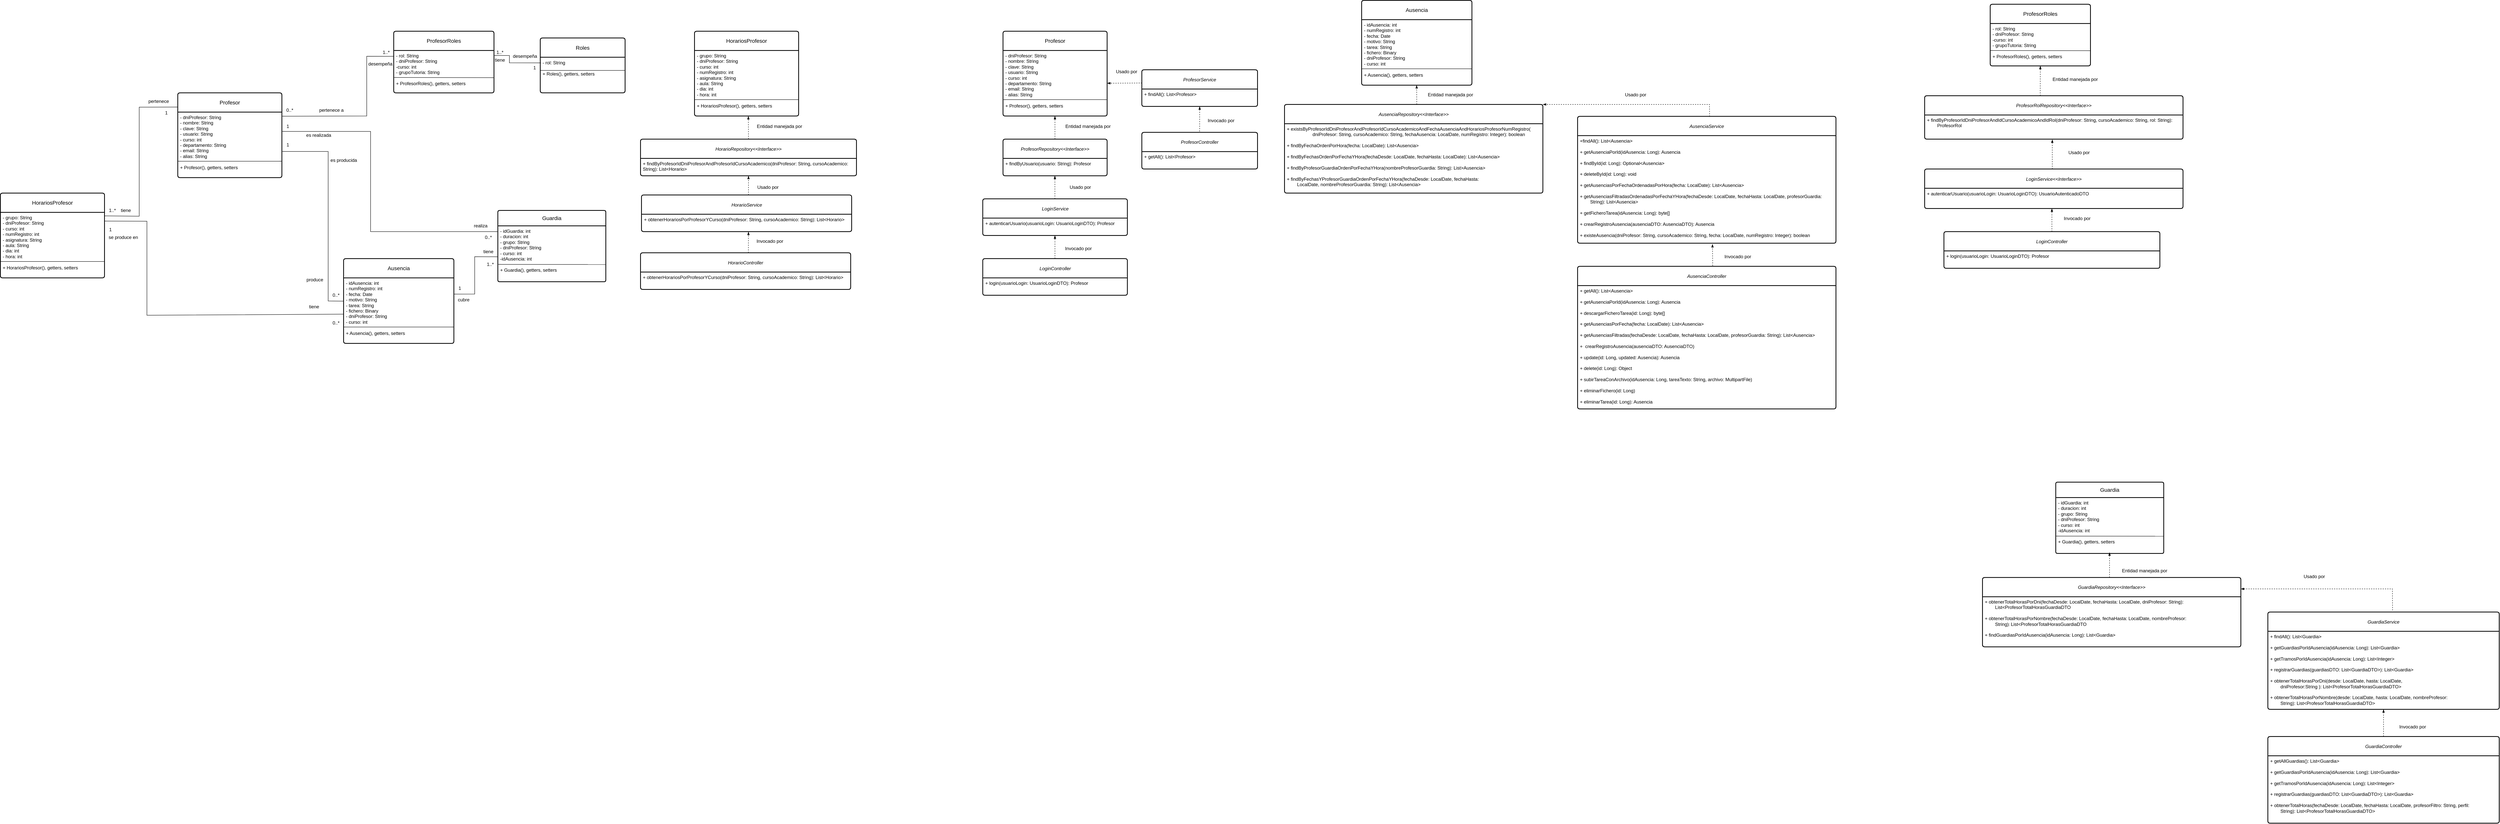 <mxfile version="27.1.5">
  <diagram id="C5RBs43oDa-KdzZeNtuy" name="Page-1">
    <mxGraphModel dx="3226" dy="850" grid="1" gridSize="10" guides="1" tooltips="1" connect="1" arrows="1" fold="1" page="1" pageScale="1" pageWidth="1654" pageHeight="1169" math="0" shadow="0">
      <root>
        <mxCell id="WIyWlLk6GJQsqaUBKTNV-0" />
        <mxCell id="WIyWlLk6GJQsqaUBKTNV-1" parent="WIyWlLk6GJQsqaUBKTNV-0" />
        <mxCell id="stSZ7Yoxw5mzJzObK7xE-6" value="" style="resizable=0;align=left;verticalAlign=bottom;labelBackgroundColor=none;fontSize=12;direction=west;" parent="WIyWlLk6GJQsqaUBKTNV-1" connectable="0" vertex="1">
          <mxGeometry x="-230" y="149.997" as="geometry" />
        </mxCell>
        <mxCell id="stSZ7Yoxw5mzJzObK7xE-13" value="" style="resizable=0;align=left;verticalAlign=bottom;labelBackgroundColor=none;fontSize=12;direction=west;" parent="WIyWlLk6GJQsqaUBKTNV-1" connectable="0" vertex="1">
          <mxGeometry x="40" y="149.997" as="geometry" />
        </mxCell>
        <mxCell id="stSZ7Yoxw5mzJzObK7xE-14" value="ProfesorRoles" style="swimlane;childLayout=stackLayout;horizontal=1;startSize=50;horizontalStack=0;rounded=1;fontSize=14;fontStyle=0;strokeWidth=2;resizeParent=0;resizeLast=1;shadow=0;dashed=0;align=center;arcSize=4;whiteSpace=wrap;html=1;" parent="WIyWlLk6GJQsqaUBKTNV-1" vertex="1">
          <mxGeometry x="-620" y="120" width="260" height="160" as="geometry" />
        </mxCell>
        <mxCell id="stSZ7Yoxw5mzJzObK7xE-15" value="- rol: String&lt;br&gt;- dniProfesor: String&lt;div&gt;-curso: int&lt;br&gt;&lt;div&gt;- grupoTutoria: String&lt;/div&gt;&lt;div&gt;&lt;br&gt;&lt;/div&gt;&lt;div&gt;&lt;span style=&quot;background-color: transparent; color: light-dark(rgb(0, 0, 0), rgb(255, 255, 255));&quot;&gt;+ ProfesorRoles(), getters, setters&lt;/span&gt;&lt;/div&gt;&lt;div&gt;&lt;div&gt;&lt;div&gt;&lt;br&gt;&lt;/div&gt;&lt;/div&gt;&lt;div&gt;&lt;br&gt;&lt;/div&gt;&lt;/div&gt;&lt;/div&gt;" style="align=left;strokeColor=none;fillColor=none;spacingLeft=4;spacingRight=4;fontSize=12;verticalAlign=top;resizable=0;rotatable=0;part=1;html=1;whiteSpace=wrap;" parent="stSZ7Yoxw5mzJzObK7xE-14" vertex="1">
          <mxGeometry y="50" width="260" height="110" as="geometry" />
        </mxCell>
        <mxCell id="stSZ7Yoxw5mzJzObK7xE-38" value="" style="endArrow=none;html=1;rounded=0;entryX=0.999;entryY=0.641;entryDx=0;entryDy=0;entryPerimeter=0;" parent="stSZ7Yoxw5mzJzObK7xE-14" target="stSZ7Yoxw5mzJzObK7xE-15" edge="1">
          <mxGeometry width="50" height="50" relative="1" as="geometry">
            <mxPoint x="-1" y="120" as="sourcePoint" />
            <mxPoint x="210" y="109.35" as="targetPoint" />
          </mxGeometry>
        </mxCell>
        <mxCell id="stSZ7Yoxw5mzJzObK7xE-16" value="" style="resizable=0;align=left;verticalAlign=bottom;labelBackgroundColor=none;fontSize=12;direction=west;" parent="WIyWlLk6GJQsqaUBKTNV-1" connectable="0" vertex="1">
          <mxGeometry x="810" y="762.647" as="geometry" />
        </mxCell>
        <mxCell id="stSZ7Yoxw5mzJzObK7xE-17" value="Roles" style="swimlane;childLayout=stackLayout;horizontal=1;startSize=50;horizontalStack=0;rounded=1;fontSize=14;fontStyle=0;strokeWidth=2;resizeParent=0;resizeLast=1;shadow=0;dashed=0;align=center;arcSize=4;whiteSpace=wrap;html=1;" parent="WIyWlLk6GJQsqaUBKTNV-1" vertex="1">
          <mxGeometry x="-240" y="137.5" width="220" height="142.35" as="geometry" />
        </mxCell>
        <mxCell id="stSZ7Yoxw5mzJzObK7xE-18" value="- rol: String&lt;div&gt;&lt;br&gt;&lt;/div&gt;&lt;div&gt;+ Roles(), getters, setters&lt;/div&gt;&lt;div&gt;&lt;br&gt;&lt;div&gt;&lt;br&gt;&lt;/div&gt;&lt;/div&gt;" style="align=left;strokeColor=none;fillColor=none;spacingLeft=4;spacingRight=4;fontSize=12;verticalAlign=top;resizable=0;rotatable=0;part=1;html=1;whiteSpace=wrap;" parent="stSZ7Yoxw5mzJzObK7xE-17" vertex="1">
          <mxGeometry y="50" width="220" height="92.35" as="geometry" />
        </mxCell>
        <mxCell id="stSZ7Yoxw5mzJzObK7xE-40" value="" style="endArrow=none;html=1;rounded=0;exitX=-0.001;exitY=0.371;exitDx=0;exitDy=0;exitPerimeter=0;entryX=1;entryY=0.371;entryDx=0;entryDy=0;entryPerimeter=0;" parent="stSZ7Yoxw5mzJzObK7xE-17" source="stSZ7Yoxw5mzJzObK7xE-18" target="stSZ7Yoxw5mzJzObK7xE-18" edge="1">
          <mxGeometry width="50" height="50" relative="1" as="geometry">
            <mxPoint x="20" y="112.35" as="sourcePoint" />
            <mxPoint x="70" y="62.35" as="targetPoint" />
          </mxGeometry>
        </mxCell>
        <mxCell id="stSZ7Yoxw5mzJzObK7xE-19" value="" style="resizable=0;align=left;verticalAlign=bottom;labelBackgroundColor=none;fontSize=12;direction=west;" parent="WIyWlLk6GJQsqaUBKTNV-1" connectable="0" vertex="1">
          <mxGeometry x="-230" y="377.347" as="geometry" />
        </mxCell>
        <mxCell id="stSZ7Yoxw5mzJzObK7xE-20" value="HorariosProfesor" style="swimlane;childLayout=stackLayout;horizontal=1;startSize=50;horizontalStack=0;rounded=1;fontSize=14;fontStyle=0;strokeWidth=2;resizeParent=0;resizeLast=1;shadow=0;dashed=0;align=center;arcSize=4;whiteSpace=wrap;html=1;" parent="WIyWlLk6GJQsqaUBKTNV-1" vertex="1">
          <mxGeometry x="-1640" y="540" width="270" height="220" as="geometry" />
        </mxCell>
        <mxCell id="stSZ7Yoxw5mzJzObK7xE-21" value="- grupo: String&lt;br&gt;- dniProfesor: String&lt;div&gt;- curso:&amp;nbsp;&lt;span style=&quot;color: light-dark(rgb(0, 0, 0), rgb(255, 255, 255)); background-color: transparent;&quot;&gt;int&lt;/span&gt;&lt;br&gt;&lt;div&gt;- numRegistro: int&lt;br&gt;&lt;div&gt;- asignatura: String&lt;/div&gt;&lt;div&gt;- aula: String&lt;/div&gt;&lt;div&gt;- dia:&amp;nbsp;&lt;span style=&quot;background-color: transparent; color: light-dark(rgb(0, 0, 0), rgb(255, 255, 255));&quot;&gt;int&lt;/span&gt;&lt;/div&gt;&lt;div&gt;- hora:&amp;nbsp;&lt;span style=&quot;background-color: transparent; color: light-dark(rgb(0, 0, 0), rgb(255, 255, 255));&quot;&gt;int&lt;/span&gt;&lt;/div&gt;&lt;div&gt;&lt;br&gt;&lt;/div&gt;&lt;div&gt;&lt;span style=&quot;background-color: transparent; color: light-dark(rgb(0, 0, 0), rgb(255, 255, 255));&quot;&gt;+ HorariosProfesor(), getters, setters&lt;/span&gt;&lt;/div&gt;&lt;/div&gt;&lt;/div&gt;" style="align=left;strokeColor=none;fillColor=none;spacingLeft=4;spacingRight=4;fontSize=12;verticalAlign=top;resizable=0;rotatable=0;part=1;html=1;whiteSpace=wrap;" parent="stSZ7Yoxw5mzJzObK7xE-20" vertex="1">
          <mxGeometry y="50" width="270" height="170" as="geometry" />
        </mxCell>
        <mxCell id="stSZ7Yoxw5mzJzObK7xE-42" value="" style="endArrow=none;html=1;rounded=0;entryX=1;entryY=0.75;entryDx=0;entryDy=0;exitX=0;exitY=0.75;exitDx=0;exitDy=0;" parent="stSZ7Yoxw5mzJzObK7xE-20" source="stSZ7Yoxw5mzJzObK7xE-21" target="stSZ7Yoxw5mzJzObK7xE-21" edge="1">
          <mxGeometry width="50" height="50" relative="1" as="geometry">
            <mxPoint x="40" y="220" as="sourcePoint" />
            <mxPoint x="90" y="170" as="targetPoint" />
          </mxGeometry>
        </mxCell>
        <mxCell id="stSZ7Yoxw5mzJzObK7xE-23" value="" style="resizable=0;align=left;verticalAlign=bottom;labelBackgroundColor=none;fontSize=12;direction=west;" parent="WIyWlLk6GJQsqaUBKTNV-1" connectable="0" vertex="1">
          <mxGeometry x="50" y="367.347" as="geometry" />
        </mxCell>
        <mxCell id="stSZ7Yoxw5mzJzObK7xE-24" value="Ausencia" style="swimlane;childLayout=stackLayout;horizontal=1;startSize=50;horizontalStack=0;rounded=1;fontSize=14;fontStyle=0;strokeWidth=2;resizeParent=0;resizeLast=1;shadow=0;dashed=0;align=center;arcSize=4;whiteSpace=wrap;html=1;" parent="WIyWlLk6GJQsqaUBKTNV-1" vertex="1">
          <mxGeometry x="-750" y="710" width="286" height="220" as="geometry" />
        </mxCell>
        <mxCell id="stSZ7Yoxw5mzJzObK7xE-25" value="- idAusencia: int&lt;br&gt;- numRegistro: int&lt;br&gt;- fecha: Date&lt;div&gt;- motivo: String&lt;/div&gt;&lt;div&gt;- tarea: String&lt;/div&gt;&lt;div&gt;- fichero: Binary&lt;/div&gt;&lt;div&gt;&lt;div&gt;- dniProfesor:&amp;nbsp;&lt;span style=&quot;background-color: transparent; color: light-dark(rgb(0, 0, 0), rgb(255, 255, 255));&quot;&gt;String&lt;/span&gt;&lt;/div&gt;&lt;div&gt;&lt;span style=&quot;background-color: transparent; color: light-dark(rgb(0, 0, 0), rgb(255, 255, 255));&quot;&gt;- curso: int&lt;/span&gt;&lt;/div&gt;&lt;/div&gt;&lt;div&gt;&lt;br&gt;&lt;/div&gt;&lt;div&gt;+ Ausencia(), getters, setters&lt;/div&gt;" style="align=left;strokeColor=none;fillColor=none;spacingLeft=4;spacingRight=4;fontSize=12;verticalAlign=top;resizable=0;rotatable=0;part=1;html=1;whiteSpace=wrap;" parent="stSZ7Yoxw5mzJzObK7xE-24" vertex="1">
          <mxGeometry y="50" width="286" height="170" as="geometry" />
        </mxCell>
        <mxCell id="stSZ7Yoxw5mzJzObK7xE-41" value="" style="endArrow=none;html=1;rounded=0;entryX=1;entryY=0.75;entryDx=0;entryDy=0;exitX=0;exitY=0.75;exitDx=0;exitDy=0;" parent="stSZ7Yoxw5mzJzObK7xE-24" source="stSZ7Yoxw5mzJzObK7xE-25" target="stSZ7Yoxw5mzJzObK7xE-25" edge="1">
          <mxGeometry width="50" height="50" relative="1" as="geometry">
            <mxPoint x="-10" y="170" as="sourcePoint" />
            <mxPoint x="170" y="160" as="targetPoint" />
          </mxGeometry>
        </mxCell>
        <mxCell id="stSZ7Yoxw5mzJzObK7xE-26" value="Guardia" style="swimlane;childLayout=stackLayout;horizontal=1;startSize=40;horizontalStack=0;rounded=1;fontSize=14;fontStyle=0;strokeWidth=2;resizeParent=0;resizeLast=1;shadow=0;dashed=0;align=center;arcSize=4;whiteSpace=wrap;html=1;" parent="WIyWlLk6GJQsqaUBKTNV-1" vertex="1">
          <mxGeometry x="-350" y="585" width="280" height="185" as="geometry" />
        </mxCell>
        <mxCell id="stSZ7Yoxw5mzJzObK7xE-46" value="" style="endArrow=none;html=1;rounded=0;entryX=0.997;entryY=0.301;entryDx=0;entryDy=0;entryPerimeter=0;exitX=-0.001;exitY=0.3;exitDx=0;exitDy=0;exitPerimeter=0;" parent="stSZ7Yoxw5mzJzObK7xE-26" edge="1">
          <mxGeometry width="50" height="50" relative="1" as="geometry">
            <mxPoint x="0.56" y="140" as="sourcePoint" />
            <mxPoint x="280.0" y="140.245" as="targetPoint" />
          </mxGeometry>
        </mxCell>
        <mxCell id="stSZ7Yoxw5mzJzObK7xE-27" value="- idGuardia: int&lt;br&gt;- duracion: int&lt;div&gt;- grupo: String&lt;/div&gt;&lt;div&gt;- dniProfesor:&amp;nbsp;&lt;span style=&quot;background-color: transparent; color: light-dark(rgb(0, 0, 0), rgb(255, 255, 255));&quot;&gt;String&lt;/span&gt;&lt;/div&gt;&lt;div&gt;&lt;span style=&quot;background-color: transparent; color: light-dark(rgb(0, 0, 0), rgb(255, 255, 255));&quot;&gt;- curso:&amp;nbsp;&lt;/span&gt;&lt;span style=&quot;background-color: transparent; color: light-dark(rgb(0, 0, 0), rgb(255, 255, 255));&quot;&gt;int&lt;/span&gt;&lt;/div&gt;&lt;div&gt;&lt;span style=&quot;background-color: transparent; color: light-dark(rgb(0, 0, 0), rgb(255, 255, 255));&quot;&gt;-idAusencia:&amp;nbsp;&lt;/span&gt;&lt;span style=&quot;background-color: transparent; color: light-dark(rgb(0, 0, 0), rgb(255, 255, 255));&quot;&gt;int&lt;/span&gt;&lt;/div&gt;&lt;div&gt;&lt;span style=&quot;background-color: transparent; color: light-dark(rgb(0, 0, 0), rgb(255, 255, 255));&quot;&gt;&lt;br&gt;&lt;/span&gt;&lt;/div&gt;&lt;div&gt;&lt;span style=&quot;background-color: transparent; color: light-dark(rgb(0, 0, 0), rgb(255, 255, 255));&quot;&gt;+ Guardia(), getters, setters&lt;/span&gt;&lt;/div&gt;&lt;div&gt;&lt;br&gt;&lt;/div&gt;" style="align=left;strokeColor=none;fillColor=none;spacingLeft=4;spacingRight=4;fontSize=12;verticalAlign=top;resizable=0;rotatable=0;part=1;html=1;whiteSpace=wrap;" parent="stSZ7Yoxw5mzJzObK7xE-26" vertex="1">
          <mxGeometry y="40" width="280" height="145" as="geometry" />
        </mxCell>
        <mxCell id="stSZ7Yoxw5mzJzObK7xE-37" value="" style="endArrow=none;html=1;rounded=0;exitX=0.997;exitY=0.063;exitDx=0;exitDy=0;exitPerimeter=0;entryX=0.99;entryY=0.839;entryDx=0;entryDy=0;entryPerimeter=0;" parent="WIyWlLk6GJQsqaUBKTNV-1" source="pp-K2GJbJ_EHUSuNg57G-1" target="stSZ7Yoxw5mzJzObK7xE-52" edge="1">
          <mxGeometry width="50" height="50" relative="1" as="geometry">
            <mxPoint x="-819.64" y="315.169" as="sourcePoint" />
            <mxPoint x="-615.75" y="185.23" as="targetPoint" />
            <Array as="points">
              <mxPoint x="-690" y="340" />
              <mxPoint x="-690" y="185" />
            </Array>
          </mxGeometry>
        </mxCell>
        <mxCell id="stSZ7Yoxw5mzJzObK7xE-44" value="" style="endArrow=none;html=1;rounded=0;exitX=0.196;exitY=0.098;exitDx=0;exitDy=0;exitPerimeter=0;entryX=0.007;entryY=0.158;entryDx=0;entryDy=0;entryPerimeter=0;" parent="WIyWlLk6GJQsqaUBKTNV-1" source="stSZ7Yoxw5mzJzObK7xE-94" target="stSZ7Yoxw5mzJzObK7xE-18" edge="1">
          <mxGeometry width="50" height="50" relative="1" as="geometry">
            <mxPoint x="-110" y="217.35" as="sourcePoint" />
            <mxPoint x="-60" y="167.35" as="targetPoint" />
            <Array as="points">
              <mxPoint x="-320" y="183" />
              <mxPoint x="-320" y="202" />
            </Array>
          </mxGeometry>
        </mxCell>
        <mxCell id="stSZ7Yoxw5mzJzObK7xE-52" value="1..*" style="text;html=1;align=center;verticalAlign=middle;resizable=0;points=[];autosize=1;strokeColor=none;fillColor=none;" parent="WIyWlLk6GJQsqaUBKTNV-1" vertex="1">
          <mxGeometry x="-660" y="160.0" width="40" height="30" as="geometry" />
        </mxCell>
        <mxCell id="stSZ7Yoxw5mzJzObK7xE-53" value="0..*" style="text;html=1;align=center;verticalAlign=middle;resizable=0;points=[];autosize=1;strokeColor=none;fillColor=none;" parent="WIyWlLk6GJQsqaUBKTNV-1" vertex="1">
          <mxGeometry x="-910" y="310" width="40" height="30" as="geometry" />
        </mxCell>
        <mxCell id="stSZ7Yoxw5mzJzObK7xE-57" value="pertenece a" style="text;html=1;align=center;verticalAlign=middle;resizable=0;points=[];autosize=1;strokeColor=none;fillColor=none;" parent="WIyWlLk6GJQsqaUBKTNV-1" vertex="1">
          <mxGeometry x="-827" y="310" width="90" height="30" as="geometry" />
        </mxCell>
        <mxCell id="stSZ7Yoxw5mzJzObK7xE-58" value="0..*" style="text;html=1;align=center;verticalAlign=middle;resizable=0;points=[];autosize=1;strokeColor=none;fillColor=none;" parent="WIyWlLk6GJQsqaUBKTNV-1" vertex="1">
          <mxGeometry x="-790" y="862" width="40" height="30" as="geometry" />
        </mxCell>
        <mxCell id="stSZ7Yoxw5mzJzObK7xE-59" value="tiene" style="text;html=1;align=center;verticalAlign=middle;resizable=0;points=[];autosize=1;strokeColor=none;fillColor=none;" parent="WIyWlLk6GJQsqaUBKTNV-1" vertex="1">
          <mxGeometry x="-852" y="820" width="50" height="30" as="geometry" />
        </mxCell>
        <mxCell id="stSZ7Yoxw5mzJzObK7xE-60" value="1" style="text;html=1;align=center;verticalAlign=middle;resizable=0;points=[];autosize=1;strokeColor=none;fillColor=none;" parent="WIyWlLk6GJQsqaUBKTNV-1" vertex="1">
          <mxGeometry x="-1370" y="620" width="30" height="30" as="geometry" />
        </mxCell>
        <mxCell id="stSZ7Yoxw5mzJzObK7xE-62" value="1" style="text;html=1;align=center;verticalAlign=middle;resizable=0;points=[];autosize=1;strokeColor=none;fillColor=none;" parent="WIyWlLk6GJQsqaUBKTNV-1" vertex="1">
          <mxGeometry x="-1225" y="317.35" width="30" height="30" as="geometry" />
        </mxCell>
        <mxCell id="stSZ7Yoxw5mzJzObK7xE-65" value="pertenece" style="text;html=1;align=center;verticalAlign=middle;resizable=0;points=[];autosize=1;strokeColor=none;fillColor=none;" parent="WIyWlLk6GJQsqaUBKTNV-1" vertex="1">
          <mxGeometry x="-1270" y="287.35" width="80" height="30" as="geometry" />
        </mxCell>
        <mxCell id="stSZ7Yoxw5mzJzObK7xE-66" value="" style="endArrow=none;html=1;rounded=0;entryX=-0.002;entryY=0.554;entryDx=0;entryDy=0;exitX=1.003;exitY=0.133;exitDx=0;exitDy=0;exitPerimeter=0;entryPerimeter=0;" parent="WIyWlLk6GJQsqaUBKTNV-1" source="stSZ7Yoxw5mzJzObK7xE-21" target="stSZ7Yoxw5mzJzObK7xE-25" edge="1">
          <mxGeometry width="50" height="50" relative="1" as="geometry">
            <mxPoint x="-1380" y="613" as="sourcePoint" />
            <mxPoint x="-1250" y="740" as="targetPoint" />
            <Array as="points">
              <mxPoint x="-1260" y="613" />
              <mxPoint x="-1260" y="857" />
            </Array>
          </mxGeometry>
        </mxCell>
        <mxCell id="stSZ7Yoxw5mzJzObK7xE-67" value="" style="endArrow=none;html=1;rounded=0;exitX=0.998;exitY=0.054;exitDx=0;exitDy=0;exitPerimeter=0;entryX=0;entryY=0.03;entryDx=0;entryDy=0;entryPerimeter=0;" parent="WIyWlLk6GJQsqaUBKTNV-1" source="stSZ7Yoxw5mzJzObK7xE-21" edge="1">
          <mxGeometry width="50" height="50" relative="1" as="geometry">
            <mxPoint x="-1370" y="600" as="sourcePoint" />
            <mxPoint x="-1180" y="316.78" as="targetPoint" />
            <Array as="points">
              <mxPoint x="-1280" y="600" />
              <mxPoint x="-1280" y="317" />
            </Array>
          </mxGeometry>
        </mxCell>
        <mxCell id="stSZ7Yoxw5mzJzObK7xE-68" value="1..*" style="text;html=1;align=center;verticalAlign=middle;resizable=0;points=[];autosize=1;strokeColor=none;fillColor=none;" parent="WIyWlLk6GJQsqaUBKTNV-1" vertex="1">
          <mxGeometry x="-1370" y="570" width="40" height="30" as="geometry" />
        </mxCell>
        <mxCell id="stSZ7Yoxw5mzJzObK7xE-74" value="" style="endArrow=none;html=1;rounded=0;entryX=0.997;entryY=0.295;entryDx=0;entryDy=0;entryPerimeter=0;" parent="WIyWlLk6GJQsqaUBKTNV-1" target="pp-K2GJbJ_EHUSuNg57G-1" edge="1">
          <mxGeometry width="50" height="50" relative="1" as="geometry">
            <mxPoint x="-350" y="640" as="sourcePoint" />
            <mxPoint x="-820" y="337.315" as="targetPoint" />
            <Array as="points">
              <mxPoint x="-350" y="640" />
              <mxPoint x="-680" y="640" />
              <mxPoint x="-680" y="380" />
            </Array>
          </mxGeometry>
        </mxCell>
        <mxCell id="stSZ7Yoxw5mzJzObK7xE-78" value="0..*" style="text;html=1;align=center;verticalAlign=middle;resizable=0;points=[];autosize=1;strokeColor=none;fillColor=none;" parent="WIyWlLk6GJQsqaUBKTNV-1" vertex="1">
          <mxGeometry x="-395" y="640" width="40" height="30" as="geometry" />
        </mxCell>
        <mxCell id="stSZ7Yoxw5mzJzObK7xE-82" value="" style="endArrow=none;html=1;rounded=0;exitX=0.005;exitY=1.003;exitDx=0;exitDy=0;exitPerimeter=0;entryX=0.994;entryY=0.931;entryDx=0;entryDy=0;entryPerimeter=0;" parent="WIyWlLk6GJQsqaUBKTNV-1" source="stSZ7Yoxw5mzJzObK7xE-83" target="stSZ7Yoxw5mzJzObK7xE-88" edge="1">
          <mxGeometry width="50" height="50" relative="1" as="geometry">
            <mxPoint x="-880" y="840" as="sourcePoint" />
            <mxPoint x="-700" y="880" as="targetPoint" />
            <Array as="points">
              <mxPoint x="-410" y="802" />
              <mxPoint x="-410" y="705" />
            </Array>
          </mxGeometry>
        </mxCell>
        <mxCell id="stSZ7Yoxw5mzJzObK7xE-83" value="1" style="text;html=1;align=center;verticalAlign=middle;resizable=0;points=[];autosize=1;strokeColor=none;fillColor=none;" parent="WIyWlLk6GJQsqaUBKTNV-1" vertex="1">
          <mxGeometry x="-464" y="772" width="30" height="30" as="geometry" />
        </mxCell>
        <mxCell id="stSZ7Yoxw5mzJzObK7xE-84" value="1..*" style="text;html=1;align=center;verticalAlign=middle;resizable=0;points=[];autosize=1;strokeColor=none;fillColor=none;" parent="WIyWlLk6GJQsqaUBKTNV-1" vertex="1">
          <mxGeometry x="-390" y="710" width="40" height="30" as="geometry" />
        </mxCell>
        <mxCell id="stSZ7Yoxw5mzJzObK7xE-85" value="1..*" style="text;html=1;align=center;verticalAlign=middle;resizable=0;points=[];autosize=1;strokeColor=none;fillColor=none;" parent="WIyWlLk6GJQsqaUBKTNV-1" vertex="1">
          <mxGeometry x="-365" y="160" width="40" height="30" as="geometry" />
        </mxCell>
        <mxCell id="stSZ7Yoxw5mzJzObK7xE-86" value="1" style="text;html=1;align=center;verticalAlign=middle;resizable=0;points=[];autosize=1;strokeColor=none;fillColor=none;" parent="WIyWlLk6GJQsqaUBKTNV-1" vertex="1">
          <mxGeometry x="-270" y="200" width="30" height="30" as="geometry" />
        </mxCell>
        <mxCell id="stSZ7Yoxw5mzJzObK7xE-87" value="cubre" style="text;html=1;align=center;verticalAlign=middle;resizable=0;points=[];autosize=1;strokeColor=none;fillColor=none;" parent="WIyWlLk6GJQsqaUBKTNV-1" vertex="1">
          <mxGeometry x="-464" y="802" width="50" height="30" as="geometry" />
        </mxCell>
        <mxCell id="stSZ7Yoxw5mzJzObK7xE-88" value="tiene" style="text;html=1;align=center;verticalAlign=middle;resizable=0;points=[];autosize=1;strokeColor=none;fillColor=none;" parent="WIyWlLk6GJQsqaUBKTNV-1" vertex="1">
          <mxGeometry x="-400" y="677.35" width="50" height="30" as="geometry" />
        </mxCell>
        <mxCell id="stSZ7Yoxw5mzJzObK7xE-89" value="realiza" style="text;html=1;align=center;verticalAlign=middle;resizable=0;points=[];autosize=1;strokeColor=none;fillColor=none;" parent="WIyWlLk6GJQsqaUBKTNV-1" vertex="1">
          <mxGeometry x="-425" y="610" width="60" height="30" as="geometry" />
        </mxCell>
        <mxCell id="stSZ7Yoxw5mzJzObK7xE-90" value="es realizada" style="text;html=1;align=center;verticalAlign=middle;resizable=0;points=[];autosize=1;strokeColor=none;fillColor=none;" parent="WIyWlLk6GJQsqaUBKTNV-1" vertex="1">
          <mxGeometry x="-860" y="374.85" width="90" height="30" as="geometry" />
        </mxCell>
        <mxCell id="stSZ7Yoxw5mzJzObK7xE-93" value="desempeña" style="text;html=1;align=center;verticalAlign=middle;resizable=0;points=[];autosize=1;strokeColor=none;fillColor=none;" parent="WIyWlLk6GJQsqaUBKTNV-1" vertex="1">
          <mxGeometry x="-325" y="170" width="90" height="30" as="geometry" />
        </mxCell>
        <mxCell id="stSZ7Yoxw5mzJzObK7xE-94" value="tiene" style="text;html=1;align=center;verticalAlign=middle;resizable=0;points=[];autosize=1;strokeColor=none;fillColor=none;" parent="WIyWlLk6GJQsqaUBKTNV-1" vertex="1">
          <mxGeometry x="-370" y="180" width="50" height="30" as="geometry" />
        </mxCell>
        <mxCell id="stSZ7Yoxw5mzJzObK7xE-95" value="se produce en&amp;nbsp;" style="text;html=1;align=center;verticalAlign=middle;resizable=0;points=[];autosize=1;strokeColor=none;fillColor=none;" parent="WIyWlLk6GJQsqaUBKTNV-1" vertex="1">
          <mxGeometry x="-1370" y="640" width="100" height="30" as="geometry" />
        </mxCell>
        <mxCell id="stSZ7Yoxw5mzJzObK7xE-96" value="tiene" style="text;html=1;align=center;verticalAlign=middle;resizable=0;points=[];autosize=1;strokeColor=none;fillColor=none;" parent="WIyWlLk6GJQsqaUBKTNV-1" vertex="1">
          <mxGeometry x="-1340" y="570" width="50" height="30" as="geometry" />
        </mxCell>
        <mxCell id="stSZ7Yoxw5mzJzObK7xE-97" value="desempeña" style="text;html=1;align=center;verticalAlign=middle;resizable=0;points=[];autosize=1;strokeColor=none;fillColor=none;" parent="WIyWlLk6GJQsqaUBKTNV-1" vertex="1">
          <mxGeometry x="-700" y="190" width="90" height="30" as="geometry" />
        </mxCell>
        <mxCell id="stSZ7Yoxw5mzJzObK7xE-98" value="1" style="text;html=1;align=center;verticalAlign=middle;resizable=0;points=[];autosize=1;strokeColor=none;fillColor=none;" parent="WIyWlLk6GJQsqaUBKTNV-1" vertex="1">
          <mxGeometry x="-910" y="352.35" width="30" height="30" as="geometry" />
        </mxCell>
        <mxCell id="stSZ7Yoxw5mzJzObK7xE-100" value="" style="endArrow=none;html=1;rounded=0;exitX=1;exitY=0.601;exitDx=0;exitDy=0;exitPerimeter=0;entryX=1.025;entryY=1.011;entryDx=0;entryDy=0;entryPerimeter=0;" parent="WIyWlLk6GJQsqaUBKTNV-1" source="pp-K2GJbJ_EHUSuNg57G-1" target="stSZ7Yoxw5mzJzObK7xE-101" edge="1">
          <mxGeometry width="50" height="50" relative="1" as="geometry">
            <mxPoint x="-820" y="397.712" as="sourcePoint" />
            <mxPoint x="-750" y="821" as="targetPoint" />
            <Array as="points">
              <mxPoint x="-790" y="432" />
              <mxPoint x="-790" y="820" />
            </Array>
          </mxGeometry>
        </mxCell>
        <mxCell id="stSZ7Yoxw5mzJzObK7xE-101" value="0..*" style="text;html=1;align=center;verticalAlign=middle;resizable=0;points=[];autosize=1;strokeColor=none;fillColor=none;" parent="WIyWlLk6GJQsqaUBKTNV-1" vertex="1">
          <mxGeometry x="-790" y="790" width="40" height="30" as="geometry" />
        </mxCell>
        <mxCell id="stSZ7Yoxw5mzJzObK7xE-102" value="produce" style="text;html=1;align=center;verticalAlign=middle;resizable=0;points=[];autosize=1;strokeColor=none;fillColor=none;" parent="WIyWlLk6GJQsqaUBKTNV-1" vertex="1">
          <mxGeometry x="-860" y="750" width="70" height="30" as="geometry" />
        </mxCell>
        <mxCell id="stSZ7Yoxw5mzJzObK7xE-103" value="1" style="text;html=1;align=center;verticalAlign=middle;resizable=0;points=[];autosize=1;strokeColor=none;fillColor=none;" parent="WIyWlLk6GJQsqaUBKTNV-1" vertex="1">
          <mxGeometry x="-910" y="400" width="30" height="30" as="geometry" />
        </mxCell>
        <mxCell id="stSZ7Yoxw5mzJzObK7xE-104" value="es producida" style="text;html=1;align=center;verticalAlign=middle;resizable=0;points=[];autosize=1;strokeColor=none;fillColor=none;" parent="WIyWlLk6GJQsqaUBKTNV-1" vertex="1">
          <mxGeometry x="-795" y="440" width="90" height="30" as="geometry" />
        </mxCell>
        <mxCell id="pp-K2GJbJ_EHUSuNg57G-0" value="Profesor" style="swimlane;childLayout=stackLayout;horizontal=1;startSize=50;horizontalStack=0;rounded=1;fontSize=14;fontStyle=0;strokeWidth=2;resizeParent=0;resizeLast=1;shadow=0;dashed=0;align=center;arcSize=4;whiteSpace=wrap;html=1;" parent="WIyWlLk6GJQsqaUBKTNV-1" vertex="1">
          <mxGeometry x="-1180" y="279.85" width="270" height="220" as="geometry" />
        </mxCell>
        <mxCell id="pp-K2GJbJ_EHUSuNg57G-1" value="- dniProfesor: String&lt;div&gt;- nombre: String&lt;/div&gt;&lt;div&gt;- clave: String&lt;br&gt;&lt;div&gt;- usuario: String&lt;/div&gt;&lt;div&gt;- curso: int&lt;/div&gt;&lt;div&gt;- departamento: String&lt;br&gt;&lt;div&gt;- email: String&lt;/div&gt;&lt;div&gt;- alias: String&lt;br&gt;&lt;div&gt;&lt;br&gt;&lt;/div&gt;&lt;div&gt;&lt;span style=&quot;background-color: transparent; color: light-dark(rgb(0, 0, 0), rgb(255, 255, 255));&quot;&gt;+ Profesor(), getters, setters&lt;/span&gt;&lt;/div&gt;&lt;/div&gt;&lt;/div&gt;&lt;/div&gt;" style="align=left;strokeColor=none;fillColor=none;spacingLeft=4;spacingRight=4;fontSize=12;verticalAlign=top;resizable=0;rotatable=0;part=1;html=1;whiteSpace=wrap;" parent="pp-K2GJbJ_EHUSuNg57G-0" vertex="1">
          <mxGeometry y="50" width="270" height="170" as="geometry" />
        </mxCell>
        <mxCell id="pp-K2GJbJ_EHUSuNg57G-2" value="" style="endArrow=none;html=1;rounded=0;entryX=1;entryY=0.75;entryDx=0;entryDy=0;exitX=0;exitY=0.75;exitDx=0;exitDy=0;" parent="pp-K2GJbJ_EHUSuNg57G-0" source="pp-K2GJbJ_EHUSuNg57G-1" target="pp-K2GJbJ_EHUSuNg57G-1" edge="1">
          <mxGeometry width="50" height="50" relative="1" as="geometry">
            <mxPoint x="40" y="220" as="sourcePoint" />
            <mxPoint x="90" y="170" as="targetPoint" />
          </mxGeometry>
        </mxCell>
        <mxCell id="pp-K2GJbJ_EHUSuNg57G-4" value="HorariosProfesor" style="swimlane;childLayout=stackLayout;horizontal=1;startSize=50;horizontalStack=0;rounded=1;fontSize=14;fontStyle=0;strokeWidth=2;resizeParent=0;resizeLast=1;shadow=0;dashed=0;align=center;arcSize=4;whiteSpace=wrap;html=1;" parent="WIyWlLk6GJQsqaUBKTNV-1" vertex="1">
          <mxGeometry x="160" y="120" width="270" height="220" as="geometry" />
        </mxCell>
        <mxCell id="pp-K2GJbJ_EHUSuNg57G-5" value="- grupo: String&lt;br&gt;- dniProfesor: String&lt;div&gt;- curso:&amp;nbsp;&lt;span style=&quot;color: light-dark(rgb(0, 0, 0), rgb(255, 255, 255)); background-color: transparent;&quot;&gt;int&lt;/span&gt;&lt;br&gt;&lt;div&gt;- numRegistro: int&lt;br&gt;&lt;div&gt;- asignatura: String&lt;/div&gt;&lt;div&gt;- aula: String&lt;/div&gt;&lt;div&gt;- dia:&amp;nbsp;&lt;span style=&quot;background-color: transparent; color: light-dark(rgb(0, 0, 0), rgb(255, 255, 255));&quot;&gt;int&lt;/span&gt;&lt;/div&gt;&lt;div&gt;- hora:&amp;nbsp;&lt;span style=&quot;background-color: transparent; color: light-dark(rgb(0, 0, 0), rgb(255, 255, 255));&quot;&gt;int&lt;/span&gt;&lt;/div&gt;&lt;div&gt;&lt;br&gt;&lt;/div&gt;&lt;div&gt;&lt;span style=&quot;background-color: transparent; color: light-dark(rgb(0, 0, 0), rgb(255, 255, 255));&quot;&gt;+ HorariosProfesor(), getters, setters&lt;/span&gt;&lt;/div&gt;&lt;/div&gt;&lt;/div&gt;" style="align=left;strokeColor=none;fillColor=none;spacingLeft=4;spacingRight=4;fontSize=12;verticalAlign=top;resizable=0;rotatable=0;part=1;html=1;whiteSpace=wrap;" parent="pp-K2GJbJ_EHUSuNg57G-4" vertex="1">
          <mxGeometry y="50" width="270" height="170" as="geometry" />
        </mxCell>
        <mxCell id="pp-K2GJbJ_EHUSuNg57G-6" value="" style="endArrow=none;html=1;rounded=0;entryX=1;entryY=0.75;entryDx=0;entryDy=0;exitX=0;exitY=0.75;exitDx=0;exitDy=0;" parent="pp-K2GJbJ_EHUSuNg57G-4" source="pp-K2GJbJ_EHUSuNg57G-5" target="pp-K2GJbJ_EHUSuNg57G-5" edge="1">
          <mxGeometry width="50" height="50" relative="1" as="geometry">
            <mxPoint x="40" y="220" as="sourcePoint" />
            <mxPoint x="90" y="170" as="targetPoint" />
          </mxGeometry>
        </mxCell>
        <mxCell id="pp-K2GJbJ_EHUSuNg57G-9" value="&lt;i style=&quot;color: light-dark(rgb(0, 0, 0), rgb(255, 255, 255)); font-size: 12px; background-color: transparent;&quot;&gt;HorarioRepository&amp;lt;&amp;lt;Interface&amp;gt;&amp;gt;&lt;/i&gt;" style="swimlane;childLayout=stackLayout;horizontal=1;startSize=50;horizontalStack=0;rounded=1;fontSize=14;fontStyle=0;strokeWidth=2;resizeParent=0;resizeLast=1;shadow=0;dashed=0;align=center;arcSize=4;whiteSpace=wrap;html=1;" parent="WIyWlLk6GJQsqaUBKTNV-1" vertex="1">
          <mxGeometry x="20" y="400" width="560" height="95.15" as="geometry" />
        </mxCell>
        <mxCell id="pp-K2GJbJ_EHUSuNg57G-10" value="+ findByProfesorIdDniProfesorAndProfesorIdCursoAcademico(dniProfesor: String, cursoAcademico: String): List&amp;lt;Horario&amp;gt;" style="align=left;strokeColor=none;fillColor=none;spacingLeft=4;spacingRight=4;fontSize=12;verticalAlign=top;resizable=0;rotatable=0;part=1;html=1;whiteSpace=wrap;" parent="pp-K2GJbJ_EHUSuNg57G-9" vertex="1">
          <mxGeometry y="50" width="560" height="45.15" as="geometry" />
        </mxCell>
        <mxCell id="pp-K2GJbJ_EHUSuNg57G-11" value="" style="endArrow=blockThin;dashed=1;html=1;rounded=0;entryX=0.517;entryY=1.001;entryDx=0;entryDy=0;exitX=0.5;exitY=0;exitDx=0;exitDy=0;startArrow=none;startFill=0;endFill=1;entryPerimeter=0;" parent="WIyWlLk6GJQsqaUBKTNV-1" source="pp-K2GJbJ_EHUSuNg57G-9" target="pp-K2GJbJ_EHUSuNg57G-5" edge="1">
          <mxGeometry width="50" height="50" relative="1" as="geometry">
            <mxPoint x="360" y="480" as="sourcePoint" />
            <mxPoint x="410" y="430" as="targetPoint" />
          </mxGeometry>
        </mxCell>
        <mxCell id="pp-K2GJbJ_EHUSuNg57G-12" value="Entidad manejada por" style="text;html=1;align=center;verticalAlign=middle;resizable=0;points=[];autosize=1;strokeColor=none;fillColor=none;" parent="WIyWlLk6GJQsqaUBKTNV-1" vertex="1">
          <mxGeometry x="310" y="352.35" width="140" height="30" as="geometry" />
        </mxCell>
        <mxCell id="pp-K2GJbJ_EHUSuNg57G-13" value="&lt;i style=&quot;color: light-dark(rgb(0, 0, 0), rgb(255, 255, 255)); font-size: 12px; background-color: transparent;&quot;&gt;HorarioService&lt;/i&gt;" style="swimlane;childLayout=stackLayout;horizontal=1;startSize=50;horizontalStack=0;rounded=1;fontSize=14;fontStyle=0;strokeWidth=2;resizeParent=0;resizeLast=1;shadow=0;dashed=0;align=center;arcSize=4;whiteSpace=wrap;html=1;" parent="WIyWlLk6GJQsqaUBKTNV-1" vertex="1">
          <mxGeometry x="22.5" y="544.85" width="545" height="95.15" as="geometry" />
        </mxCell>
        <mxCell id="pp-K2GJbJ_EHUSuNg57G-14" value="+ obtenerHorariosPorProfesorYCurso(dniProfesor: String, cursoAcademico: String): List&amp;lt;Horario&amp;gt;" style="align=left;strokeColor=none;fillColor=none;spacingLeft=4;spacingRight=4;fontSize=12;verticalAlign=top;resizable=0;rotatable=0;part=1;html=1;whiteSpace=wrap;" parent="pp-K2GJbJ_EHUSuNg57G-13" vertex="1">
          <mxGeometry y="50" width="545" height="45.15" as="geometry" />
        </mxCell>
        <mxCell id="pp-K2GJbJ_EHUSuNg57G-15" value="" style="endArrow=blockThin;dashed=1;html=1;rounded=0;startArrow=none;startFill=0;endFill=1;entryX=0.5;entryY=1;entryDx=0;entryDy=0;exitX=0.509;exitY=0.001;exitDx=0;exitDy=0;exitPerimeter=0;" parent="WIyWlLk6GJQsqaUBKTNV-1" source="pp-K2GJbJ_EHUSuNg57G-13" target="pp-K2GJbJ_EHUSuNg57G-9" edge="1">
          <mxGeometry width="50" height="50" relative="1" as="geometry">
            <mxPoint x="300" y="540" as="sourcePoint" />
            <mxPoint x="280" y="500" as="targetPoint" />
          </mxGeometry>
        </mxCell>
        <mxCell id="pp-K2GJbJ_EHUSuNg57G-17" value="Usado por" style="text;html=1;align=center;verticalAlign=middle;resizable=0;points=[];autosize=1;strokeColor=none;fillColor=none;" parent="WIyWlLk6GJQsqaUBKTNV-1" vertex="1">
          <mxGeometry x="310" y="510" width="80" height="30" as="geometry" />
        </mxCell>
        <mxCell id="pp-K2GJbJ_EHUSuNg57G-19" value="&lt;i style=&quot;color: light-dark(rgb(0, 0, 0), rgb(255, 255, 255)); font-size: 12px; background-color: transparent;&quot;&gt;HorarioController&lt;/i&gt;" style="swimlane;childLayout=stackLayout;horizontal=1;startSize=50;horizontalStack=0;rounded=1;fontSize=14;fontStyle=0;strokeWidth=2;resizeParent=0;resizeLast=1;shadow=0;dashed=0;align=center;arcSize=4;whiteSpace=wrap;html=1;" parent="WIyWlLk6GJQsqaUBKTNV-1" vertex="1">
          <mxGeometry x="20" y="694.85" width="545" height="95.15" as="geometry" />
        </mxCell>
        <mxCell id="pp-K2GJbJ_EHUSuNg57G-20" value="+ obtenerHorariosPorProfesorYCurso(dniProfesor: String, cursoAcademico: String): List&amp;lt;Horario&amp;gt;" style="align=left;strokeColor=none;fillColor=none;spacingLeft=4;spacingRight=4;fontSize=12;verticalAlign=top;resizable=0;rotatable=0;part=1;html=1;whiteSpace=wrap;" parent="pp-K2GJbJ_EHUSuNg57G-19" vertex="1">
          <mxGeometry y="50" width="545" height="45.15" as="geometry" />
        </mxCell>
        <mxCell id="pp-K2GJbJ_EHUSuNg57G-21" value="" style="endArrow=blockThin;dashed=1;html=1;rounded=0;startArrow=none;startFill=0;endFill=1;entryX=0.509;entryY=1.007;entryDx=0;entryDy=0;exitX=0.509;exitY=0.001;exitDx=0;exitDy=0;exitPerimeter=0;entryPerimeter=0;" parent="WIyWlLk6GJQsqaUBKTNV-1" target="pp-K2GJbJ_EHUSuNg57G-14" edge="1">
          <mxGeometry width="50" height="50" relative="1" as="geometry">
            <mxPoint x="299.71" y="694.85" as="sourcePoint" />
            <mxPoint x="299.71" y="644.85" as="targetPoint" />
          </mxGeometry>
        </mxCell>
        <mxCell id="pp-K2GJbJ_EHUSuNg57G-22" value="Profesor" style="swimlane;childLayout=stackLayout;horizontal=1;startSize=50;horizontalStack=0;rounded=1;fontSize=14;fontStyle=0;strokeWidth=2;resizeParent=0;resizeLast=1;shadow=0;dashed=0;align=center;arcSize=4;whiteSpace=wrap;html=1;" parent="WIyWlLk6GJQsqaUBKTNV-1" vertex="1">
          <mxGeometry x="960" y="120" width="270" height="220" as="geometry" />
        </mxCell>
        <mxCell id="pp-K2GJbJ_EHUSuNg57G-23" value="- dniProfesor: String&lt;div&gt;- nombre: String&lt;/div&gt;&lt;div&gt;- clave: String&lt;br&gt;&lt;div&gt;- usuario: String&lt;/div&gt;&lt;div&gt;- curso: int&lt;/div&gt;&lt;div&gt;- departamento: String&lt;br&gt;&lt;div&gt;- email: String&lt;/div&gt;&lt;div&gt;- alias: String&lt;br&gt;&lt;div&gt;&lt;br&gt;&lt;/div&gt;&lt;div&gt;&lt;span style=&quot;background-color: transparent; color: light-dark(rgb(0, 0, 0), rgb(255, 255, 255));&quot;&gt;+ Profesor(), getters, setters&lt;/span&gt;&lt;/div&gt;&lt;/div&gt;&lt;/div&gt;&lt;/div&gt;" style="align=left;strokeColor=none;fillColor=none;spacingLeft=4;spacingRight=4;fontSize=12;verticalAlign=top;resizable=0;rotatable=0;part=1;html=1;whiteSpace=wrap;" parent="pp-K2GJbJ_EHUSuNg57G-22" vertex="1">
          <mxGeometry y="50" width="270" height="170" as="geometry" />
        </mxCell>
        <mxCell id="pp-K2GJbJ_EHUSuNg57G-24" value="" style="endArrow=none;html=1;rounded=0;entryX=1;entryY=0.75;entryDx=0;entryDy=0;exitX=0;exitY=0.75;exitDx=0;exitDy=0;" parent="pp-K2GJbJ_EHUSuNg57G-22" source="pp-K2GJbJ_EHUSuNg57G-23" target="pp-K2GJbJ_EHUSuNg57G-23" edge="1">
          <mxGeometry width="50" height="50" relative="1" as="geometry">
            <mxPoint x="40" y="220" as="sourcePoint" />
            <mxPoint x="90" y="170" as="targetPoint" />
          </mxGeometry>
        </mxCell>
        <mxCell id="pp-K2GJbJ_EHUSuNg57G-25" value="&lt;i style=&quot;color: light-dark(rgb(0, 0, 0), rgb(255, 255, 255)); font-size: 12px; background-color: transparent;&quot;&gt;ProfesorRepository&amp;lt;&amp;lt;Interface&amp;gt;&amp;gt;&lt;/i&gt;" style="swimlane;childLayout=stackLayout;horizontal=1;startSize=50;horizontalStack=0;rounded=1;fontSize=14;fontStyle=0;strokeWidth=2;resizeParent=0;resizeLast=1;shadow=0;dashed=0;align=center;arcSize=4;whiteSpace=wrap;html=1;" parent="WIyWlLk6GJQsqaUBKTNV-1" vertex="1">
          <mxGeometry x="960" y="400" width="270" height="95.15" as="geometry" />
        </mxCell>
        <mxCell id="pp-K2GJbJ_EHUSuNg57G-26" value="+ findByUsuario(usuario: String): Profesor" style="align=left;strokeColor=none;fillColor=none;spacingLeft=4;spacingRight=4;fontSize=12;verticalAlign=top;resizable=0;rotatable=0;part=1;html=1;whiteSpace=wrap;" parent="pp-K2GJbJ_EHUSuNg57G-25" vertex="1">
          <mxGeometry y="50" width="270" height="45.15" as="geometry" />
        </mxCell>
        <mxCell id="pp-K2GJbJ_EHUSuNg57G-27" value="&lt;i style=&quot;color: light-dark(rgb(0, 0, 0), rgb(255, 255, 255)); font-size: 12px; background-color: transparent;&quot;&gt;LoginService&lt;/i&gt;" style="swimlane;childLayout=stackLayout;horizontal=1;startSize=50;horizontalStack=0;rounded=1;fontSize=14;fontStyle=0;strokeWidth=2;resizeParent=0;resizeLast=1;shadow=0;dashed=0;align=center;arcSize=4;whiteSpace=wrap;html=1;" parent="WIyWlLk6GJQsqaUBKTNV-1" vertex="1">
          <mxGeometry x="907.5" y="554.85" width="375" height="95.15" as="geometry" />
        </mxCell>
        <mxCell id="pp-K2GJbJ_EHUSuNg57G-28" value="+ autenticarUsuario(usuarioLogin: UsuarioLoginDTO): Profesor" style="align=left;strokeColor=none;fillColor=none;spacingLeft=4;spacingRight=4;fontSize=12;verticalAlign=top;resizable=0;rotatable=0;part=1;html=1;whiteSpace=wrap;" parent="pp-K2GJbJ_EHUSuNg57G-27" vertex="1">
          <mxGeometry y="50" width="375" height="45.15" as="geometry" />
        </mxCell>
        <mxCell id="pp-K2GJbJ_EHUSuNg57G-31" value="&lt;i style=&quot;color: light-dark(rgb(0, 0, 0), rgb(255, 255, 255)); font-size: 12px; background-color: transparent;&quot;&gt;LoginController&lt;/i&gt;" style="swimlane;childLayout=stackLayout;horizontal=1;startSize=50;horizontalStack=0;rounded=1;fontSize=14;fontStyle=0;strokeWidth=2;resizeParent=0;resizeLast=1;shadow=0;dashed=0;align=center;arcSize=4;whiteSpace=wrap;html=1;" parent="WIyWlLk6GJQsqaUBKTNV-1" vertex="1">
          <mxGeometry x="907.5" y="710" width="375" height="95.15" as="geometry" />
        </mxCell>
        <mxCell id="pp-K2GJbJ_EHUSuNg57G-32" value="+ login(usuarioLogin: UsuarioLoginDTO): Profesor" style="align=left;strokeColor=none;fillColor=none;spacingLeft=4;spacingRight=4;fontSize=12;verticalAlign=top;resizable=0;rotatable=0;part=1;html=1;whiteSpace=wrap;" parent="pp-K2GJbJ_EHUSuNg57G-31" vertex="1">
          <mxGeometry y="50" width="375" height="45.15" as="geometry" />
        </mxCell>
        <mxCell id="pp-K2GJbJ_EHUSuNg57G-33" value="" style="endArrow=blockThin;dashed=1;html=1;rounded=0;entryX=0.517;entryY=1.001;entryDx=0;entryDy=0;exitX=0.5;exitY=0;exitDx=0;exitDy=0;startArrow=none;startFill=0;endFill=1;entryPerimeter=0;" parent="WIyWlLk6GJQsqaUBKTNV-1" edge="1">
          <mxGeometry width="50" height="50" relative="1" as="geometry">
            <mxPoint x="1094.7" y="400" as="sourcePoint" />
            <mxPoint x="1094.7" y="340" as="targetPoint" />
          </mxGeometry>
        </mxCell>
        <mxCell id="pp-K2GJbJ_EHUSuNg57G-36" value="Entidad manejada por" style="text;html=1;align=center;verticalAlign=middle;resizable=0;points=[];autosize=1;strokeColor=none;fillColor=none;" parent="WIyWlLk6GJQsqaUBKTNV-1" vertex="1">
          <mxGeometry x="1110" y="352.35" width="140" height="30" as="geometry" />
        </mxCell>
        <mxCell id="pp-K2GJbJ_EHUSuNg57G-37" value="" style="endArrow=blockThin;dashed=1;html=1;rounded=0;entryX=0.517;entryY=1.001;entryDx=0;entryDy=0;exitX=0.5;exitY=0;exitDx=0;exitDy=0;startArrow=none;startFill=0;endFill=1;entryPerimeter=0;" parent="WIyWlLk6GJQsqaUBKTNV-1" edge="1">
          <mxGeometry width="50" height="50" relative="1" as="geometry">
            <mxPoint x="1094.57" y="555" as="sourcePoint" />
            <mxPoint x="1094.57" y="495" as="targetPoint" />
          </mxGeometry>
        </mxCell>
        <mxCell id="pp-K2GJbJ_EHUSuNg57G-38" value="Usado por" style="text;html=1;align=center;verticalAlign=middle;resizable=0;points=[];autosize=1;strokeColor=none;fillColor=none;" parent="WIyWlLk6GJQsqaUBKTNV-1" vertex="1">
          <mxGeometry x="1120" y="510" width="80" height="30" as="geometry" />
        </mxCell>
        <mxCell id="pp-K2GJbJ_EHUSuNg57G-39" value="" style="endArrow=blockThin;dashed=1;html=1;rounded=0;entryX=0.517;entryY=1.001;entryDx=0;entryDy=0;exitX=0.5;exitY=0;exitDx=0;exitDy=0;startArrow=none;startFill=0;endFill=1;entryPerimeter=0;" parent="WIyWlLk6GJQsqaUBKTNV-1" edge="1">
          <mxGeometry width="50" height="50" relative="1" as="geometry">
            <mxPoint x="1094.7" y="710" as="sourcePoint" />
            <mxPoint x="1094.7" y="650" as="targetPoint" />
          </mxGeometry>
        </mxCell>
        <mxCell id="pp-K2GJbJ_EHUSuNg57G-40" value="&lt;i style=&quot;color: light-dark(rgb(0, 0, 0), rgb(255, 255, 255)); font-size: 12px; background-color: transparent;&quot;&gt;ProfesorService&lt;/i&gt;" style="swimlane;childLayout=stackLayout;horizontal=1;startSize=50;horizontalStack=0;rounded=1;fontSize=14;fontStyle=0;strokeWidth=2;resizeParent=0;resizeLast=1;shadow=0;dashed=0;align=center;arcSize=4;whiteSpace=wrap;html=1;" parent="WIyWlLk6GJQsqaUBKTNV-1" vertex="1">
          <mxGeometry x="1320" y="220" width="300" height="95.15" as="geometry" />
        </mxCell>
        <mxCell id="pp-K2GJbJ_EHUSuNg57G-41" value="+ findAll(): List&amp;lt;Profesor&amp;gt;" style="align=left;strokeColor=none;fillColor=none;spacingLeft=4;spacingRight=4;fontSize=12;verticalAlign=top;resizable=0;rotatable=0;part=1;html=1;whiteSpace=wrap;" parent="pp-K2GJbJ_EHUSuNg57G-40" vertex="1">
          <mxGeometry y="50" width="300" height="45.15" as="geometry" />
        </mxCell>
        <mxCell id="pp-K2GJbJ_EHUSuNg57G-42" value="" style="endArrow=blockThin;dashed=1;html=1;rounded=0;entryX=1;entryY=0.5;entryDx=0;entryDy=0;exitX=0.002;exitY=0.361;exitDx=0;exitDy=0;startArrow=none;startFill=0;endFill=1;exitPerimeter=0;" parent="WIyWlLk6GJQsqaUBKTNV-1" source="pp-K2GJbJ_EHUSuNg57G-40" target="pp-K2GJbJ_EHUSuNg57G-23" edge="1">
          <mxGeometry width="50" height="50" relative="1" as="geometry">
            <mxPoint x="1270" y="297.58" as="sourcePoint" />
            <mxPoint x="1270" y="237.58" as="targetPoint" />
          </mxGeometry>
        </mxCell>
        <mxCell id="pp-K2GJbJ_EHUSuNg57G-43" value="Usado por" style="text;html=1;align=center;verticalAlign=middle;resizable=0;points=[];autosize=1;strokeColor=none;fillColor=none;" parent="WIyWlLk6GJQsqaUBKTNV-1" vertex="1">
          <mxGeometry x="1240" y="210" width="80" height="30" as="geometry" />
        </mxCell>
        <mxCell id="pp-K2GJbJ_EHUSuNg57G-44" value="&lt;i style=&quot;color: light-dark(rgb(0, 0, 0), rgb(255, 255, 255)); font-size: 12px; background-color: transparent;&quot;&gt;ProfesorController&lt;/i&gt;" style="swimlane;childLayout=stackLayout;horizontal=1;startSize=50;horizontalStack=0;rounded=1;fontSize=14;fontStyle=0;strokeWidth=2;resizeParent=0;resizeLast=1;shadow=0;dashed=0;align=center;arcSize=4;whiteSpace=wrap;html=1;" parent="WIyWlLk6GJQsqaUBKTNV-1" vertex="1">
          <mxGeometry x="1320" y="382.35" width="300" height="95.15" as="geometry" />
        </mxCell>
        <mxCell id="pp-K2GJbJ_EHUSuNg57G-45" value="+ getAll(): List&amp;lt;Profesor&amp;gt;" style="align=left;strokeColor=none;fillColor=none;spacingLeft=4;spacingRight=4;fontSize=12;verticalAlign=top;resizable=0;rotatable=0;part=1;html=1;whiteSpace=wrap;" parent="pp-K2GJbJ_EHUSuNg57G-44" vertex="1">
          <mxGeometry y="50" width="300" height="45.15" as="geometry" />
        </mxCell>
        <mxCell id="pp-K2GJbJ_EHUSuNg57G-46" value="" style="endArrow=blockThin;dashed=1;html=1;rounded=0;entryX=0.5;entryY=1;entryDx=0;entryDy=0;startArrow=none;startFill=0;endFill=1;" parent="WIyWlLk6GJQsqaUBKTNV-1" target="pp-K2GJbJ_EHUSuNg57G-41" edge="1">
          <mxGeometry width="50" height="50" relative="1" as="geometry">
            <mxPoint x="1470" y="380" as="sourcePoint" />
            <mxPoint x="1339" y="351" as="targetPoint" />
          </mxGeometry>
        </mxCell>
        <mxCell id="pp-K2GJbJ_EHUSuNg57G-47" value="Ausencia" style="swimlane;childLayout=stackLayout;horizontal=1;startSize=50;horizontalStack=0;rounded=1;fontSize=14;fontStyle=0;strokeWidth=2;resizeParent=0;resizeLast=1;shadow=0;dashed=0;align=center;arcSize=4;whiteSpace=wrap;html=1;" parent="WIyWlLk6GJQsqaUBKTNV-1" vertex="1">
          <mxGeometry x="1890" y="40.0" width="286" height="220" as="geometry" />
        </mxCell>
        <mxCell id="pp-K2GJbJ_EHUSuNg57G-48" value="- idAusencia: int&lt;br&gt;- numRegistro: int&lt;br&gt;- fecha: Date&lt;div&gt;- motivo: String&lt;/div&gt;&lt;div&gt;- tarea: String&lt;/div&gt;&lt;div&gt;- fichero: Binary&lt;/div&gt;&lt;div&gt;&lt;div&gt;- dniProfesor:&amp;nbsp;&lt;span style=&quot;background-color: transparent; color: light-dark(rgb(0, 0, 0), rgb(255, 255, 255));&quot;&gt;String&lt;/span&gt;&lt;/div&gt;&lt;div&gt;&lt;span style=&quot;background-color: transparent; color: light-dark(rgb(0, 0, 0), rgb(255, 255, 255));&quot;&gt;- curso: int&lt;/span&gt;&lt;/div&gt;&lt;/div&gt;&lt;div&gt;&lt;br&gt;&lt;/div&gt;&lt;div&gt;+ Ausencia(), getters, setters&lt;/div&gt;" style="align=left;strokeColor=none;fillColor=none;spacingLeft=4;spacingRight=4;fontSize=12;verticalAlign=top;resizable=0;rotatable=0;part=1;html=1;whiteSpace=wrap;" parent="pp-K2GJbJ_EHUSuNg57G-47" vertex="1">
          <mxGeometry y="50" width="286" height="170" as="geometry" />
        </mxCell>
        <mxCell id="pp-K2GJbJ_EHUSuNg57G-49" value="" style="endArrow=none;html=1;rounded=0;entryX=1;entryY=0.75;entryDx=0;entryDy=0;exitX=0;exitY=0.75;exitDx=0;exitDy=0;" parent="pp-K2GJbJ_EHUSuNg57G-47" source="pp-K2GJbJ_EHUSuNg57G-48" target="pp-K2GJbJ_EHUSuNg57G-48" edge="1">
          <mxGeometry width="50" height="50" relative="1" as="geometry">
            <mxPoint x="-10" y="170" as="sourcePoint" />
            <mxPoint x="170" y="160" as="targetPoint" />
          </mxGeometry>
        </mxCell>
        <mxCell id="pp-K2GJbJ_EHUSuNg57G-50" value="&lt;i style=&quot;color: light-dark(rgb(0, 0, 0), rgb(255, 255, 255)); font-size: 12px; background-color: transparent;&quot;&gt;AusenciaRepository&amp;lt;&amp;lt;Interface&amp;gt;&amp;gt;&lt;/i&gt;" style="swimlane;childLayout=stackLayout;horizontal=1;startSize=50;horizontalStack=0;rounded=1;fontSize=14;fontStyle=0;strokeWidth=2;resizeParent=0;resizeLast=1;shadow=0;dashed=0;align=center;arcSize=4;whiteSpace=wrap;html=1;" parent="WIyWlLk6GJQsqaUBKTNV-1" vertex="1">
          <mxGeometry x="1690" y="310" width="670" height="230" as="geometry" />
        </mxCell>
        <mxCell id="pp-K2GJbJ_EHUSuNg57G-51" value="&lt;div&gt;+ existsByProfesorIdDniProfesorAndProfesorIdCursoAcademicoAndFechaAusenciaAndHorariosProfesorNumRegistro(&lt;/div&gt;&lt;div&gt;&lt;span style=&quot;white-space: normal;&quot;&gt;&lt;span style=&quot;white-space:pre&quot;&gt;&#x9;&#x9;&lt;/span&gt;&amp;nbsp; &amp;nbsp; dniProfesor: String,&amp;nbsp;&lt;/span&gt;&lt;span style=&quot;background-color: transparent; color: light-dark(rgb(0, 0, 0), rgb(255, 255, 255));&quot;&gt;cursoAcademico: String,&amp;nbsp;&lt;/span&gt;&lt;span style=&quot;background-color: transparent; color: light-dark(rgb(0, 0, 0), rgb(255, 255, 255));&quot;&gt;fechaAusencia: LocalDate,&amp;nbsp;&lt;/span&gt;&lt;span style=&quot;background-color: transparent; color: light-dark(rgb(0, 0, 0), rgb(255, 255, 255));&quot;&gt;numRegistro: Integer): boolean&lt;/span&gt;&lt;/div&gt;&lt;div&gt;&lt;span style=&quot;background-color: transparent; color: light-dark(rgb(0, 0, 0), rgb(255, 255, 255));&quot;&gt;&lt;br&gt;&lt;/span&gt;&lt;/div&gt;&lt;div&gt;&lt;span style=&quot;background-color: transparent; color: light-dark(rgb(0, 0, 0), rgb(255, 255, 255));&quot;&gt;+&amp;nbsp;&lt;/span&gt;&lt;span style=&quot;background-color: transparent;&quot;&gt;findByFechaOrdenPorHora(fecha: LocalDate): List&amp;lt;Ausencia&amp;gt;&lt;/span&gt;&lt;/div&gt;&lt;div&gt;&lt;span style=&quot;background-color: transparent;&quot;&gt;&lt;br&gt;&lt;/span&gt;&lt;/div&gt;&lt;div&gt;&lt;span style=&quot;background-color: transparent;&quot;&gt;+&amp;nbsp;&lt;/span&gt;&lt;span style=&quot;background-color: transparent;&quot;&gt;findByFechasOrdenPorFechaYHora(&lt;/span&gt;&lt;span style=&quot;background-color: transparent; color: light-dark(rgb(0, 0, 0), rgb(255, 255, 255));&quot;&gt;fechaDesde: LocalDate,&amp;nbsp;&lt;/span&gt;&lt;span style=&quot;background-color: transparent; color: light-dark(rgb(0, 0, 0), rgb(255, 255, 255));&quot;&gt;fechaHasta: LocalDate): List&amp;lt;Ausencia&amp;gt;&lt;/span&gt;&lt;/div&gt;&lt;div&gt;&lt;span style=&quot;background-color: transparent; color: light-dark(rgb(0, 0, 0), rgb(255, 255, 255));&quot;&gt;&lt;br&gt;&lt;/span&gt;&lt;/div&gt;&lt;div&gt;&lt;span style=&quot;background-color: transparent; color: light-dark(rgb(0, 0, 0), rgb(255, 255, 255));&quot;&gt;+&amp;nbsp;&lt;/span&gt;&lt;span style=&quot;background-color: transparent;&quot;&gt;findByProfesorGuardiaOrdenPorFechaYHora(&lt;/span&gt;&lt;span style=&quot;background-color: transparent; color: light-dark(rgb(0, 0, 0), rgb(255, 255, 255));&quot;&gt;nombreProfesorGuardia: String): List&amp;gt;Ausencia&amp;gt;&lt;/span&gt;&lt;/div&gt;&lt;div&gt;&lt;span style=&quot;background-color: transparent; color: light-dark(rgb(0, 0, 0), rgb(255, 255, 255));&quot;&gt;&lt;br&gt;&lt;/span&gt;&lt;/div&gt;&lt;div&gt;&lt;span style=&quot;background-color: transparent; color: light-dark(rgb(0, 0, 0), rgb(255, 255, 255));&quot;&gt;+&amp;nbsp;&lt;/span&gt;&lt;span style=&quot;background-color: transparent;&quot;&gt;findByFechasYProfesorGuardiaOrdenPorFechaYHora(&lt;/span&gt;&lt;span style=&quot;background-color: transparent; color: light-dark(rgb(0, 0, 0), rgb(255, 255, 255));&quot;&gt;fechaDesde: LocalDate,&amp;nbsp;&lt;/span&gt;&lt;span style=&quot;background-color: transparent; color: light-dark(rgb(0, 0, 0), rgb(255, 255, 255));&quot;&gt;fechaHasta: &lt;span style=&quot;white-space: pre;&quot;&gt;&#x9;&lt;/span&gt;LocalDate,&lt;/span&gt;&lt;span style=&quot;background-color: transparent; color: light-dark(rgb(0, 0, 0), rgb(255, 255, 255));&quot;&gt;&amp;nbsp;nombreProfesorGuardia: String): List&amp;lt;Ausencia&amp;gt;&lt;/span&gt;&lt;/div&gt;&lt;div&gt;&lt;br&gt;&lt;/div&gt;" style="align=left;strokeColor=none;fillColor=none;spacingLeft=4;spacingRight=4;fontSize=12;verticalAlign=top;resizable=0;rotatable=0;part=1;html=1;whiteSpace=wrap;" parent="pp-K2GJbJ_EHUSuNg57G-50" vertex="1">
          <mxGeometry y="50" width="670" height="180" as="geometry" />
        </mxCell>
        <mxCell id="pp-K2GJbJ_EHUSuNg57G-52" value="" style="endArrow=blockThin;dashed=1;html=1;rounded=0;entryX=0.5;entryY=1;entryDx=0;entryDy=0;startArrow=none;startFill=0;endFill=1;" parent="WIyWlLk6GJQsqaUBKTNV-1" edge="1">
          <mxGeometry width="50" height="50" relative="1" as="geometry">
            <mxPoint x="2033" y="310" as="sourcePoint" />
            <mxPoint x="2032.66" y="260" as="targetPoint" />
          </mxGeometry>
        </mxCell>
        <mxCell id="pp-K2GJbJ_EHUSuNg57G-54" value="&lt;i style=&quot;color: light-dark(rgb(0, 0, 0), rgb(255, 255, 255)); font-size: 12px; background-color: transparent;&quot;&gt;AusenciaService&lt;/i&gt;" style="swimlane;childLayout=stackLayout;horizontal=1;startSize=50;horizontalStack=0;rounded=1;fontSize=14;fontStyle=0;strokeWidth=2;resizeParent=0;resizeLast=1;shadow=0;dashed=0;align=center;arcSize=4;whiteSpace=wrap;html=1;" parent="WIyWlLk6GJQsqaUBKTNV-1" vertex="1">
          <mxGeometry x="2450" y="340.85" width="670" height="329.15" as="geometry" />
        </mxCell>
        <mxCell id="pp-K2GJbJ_EHUSuNg57G-55" value="&lt;div&gt;+findAll(): List&amp;lt;Ausencia&amp;gt;&lt;/div&gt;&lt;div&gt;&lt;br&gt;&lt;/div&gt;&lt;div&gt;+ getAusenciaPorId(idAusencia: Long): Ausencia&lt;/div&gt;&lt;div&gt;&lt;br&gt;&lt;/div&gt;&lt;div&gt;+ findById(id: Long): Optional&amp;lt;Ausencia&amp;gt;&lt;/div&gt;&lt;div&gt;&lt;br&gt;&lt;/div&gt;&lt;div&gt;+ deleteById(id: Long): void&lt;/div&gt;&lt;div&gt;&lt;br&gt;&lt;/div&gt;&lt;div&gt;+ getAusenciasPorFechaOrdenadasPorHora(fecha: LocalDate): List&amp;lt;Ausencia&amp;gt;&lt;/div&gt;&lt;div&gt;&lt;br&gt;&lt;/div&gt;&lt;div&gt;+&amp;nbsp;getAusenciasFiltradasOrdenadasPorFechaYHora(fechaDesde: LocalDate, fechaHasta: LocalDate, profesorGuardia: &lt;span style=&quot;white-space: pre;&quot;&gt;&#x9;&lt;/span&gt;String):&amp;nbsp;&lt;span style=&quot;background-color: transparent; color: light-dark(rgb(0, 0, 0), rgb(255, 255, 255));&quot;&gt;List&amp;lt;Ausencia&amp;gt;&lt;/span&gt;&lt;/div&gt;&lt;div&gt;&lt;span style=&quot;background-color: transparent; color: light-dark(rgb(0, 0, 0), rgb(255, 255, 255));&quot;&gt;&lt;br&gt;&lt;/span&gt;&lt;/div&gt;&lt;div&gt;&lt;span style=&quot;background-color: transparent; color: light-dark(rgb(0, 0, 0), rgb(255, 255, 255));&quot;&gt;+&amp;nbsp;&lt;/span&gt;&lt;span style=&quot;background-color: transparent;&quot;&gt;getFicheroTarea(idAusencia: Long): byte[]&lt;/span&gt;&lt;/div&gt;&lt;div&gt;&lt;span style=&quot;background-color: transparent;&quot;&gt;&lt;br&gt;&lt;/span&gt;&lt;/div&gt;&lt;div&gt;&lt;span style=&quot;background-color: transparent;&quot;&gt;+&amp;nbsp;&lt;/span&gt;&lt;span style=&quot;background-color: transparent;&quot;&gt;crearRegistroAusencia(ausenciaDTO: AusenciaDTO): Ausencia&lt;/span&gt;&lt;/div&gt;&lt;div&gt;&lt;span style=&quot;background-color: transparent;&quot;&gt;&lt;br&gt;&lt;/span&gt;&lt;/div&gt;&lt;div&gt;&lt;span style=&quot;background-color: transparent;&quot;&gt;+&amp;nbsp;&lt;/span&gt;&lt;span style=&quot;background-color: transparent;&quot;&gt;existeAusencia(dniProfesor: String, cursoAcademico: String, fecha: LocalDate, numRegistro: Integer): boolean&lt;/span&gt;&lt;/div&gt;&lt;div&gt;&lt;br&gt;&lt;/div&gt;&lt;div&gt;&lt;br&gt;&lt;/div&gt;" style="align=left;strokeColor=none;fillColor=none;spacingLeft=4;spacingRight=4;fontSize=12;verticalAlign=top;resizable=0;rotatable=0;part=1;html=1;whiteSpace=wrap;" parent="pp-K2GJbJ_EHUSuNg57G-54" vertex="1">
          <mxGeometry y="50" width="670" height="279.15" as="geometry" />
        </mxCell>
        <mxCell id="pp-K2GJbJ_EHUSuNg57G-56" value="" style="endArrow=blockThin;dashed=1;html=1;rounded=0;entryX=1;entryY=0;entryDx=0;entryDy=0;startArrow=none;startFill=0;endFill=1;exitX=0.511;exitY=0.002;exitDx=0;exitDy=0;exitPerimeter=0;" parent="WIyWlLk6GJQsqaUBKTNV-1" edge="1" target="pp-K2GJbJ_EHUSuNg57G-50" source="pp-K2GJbJ_EHUSuNg57G-54">
          <mxGeometry width="50" height="50" relative="1" as="geometry">
            <mxPoint x="2033" y="590" as="sourcePoint" />
            <mxPoint x="2032.68" y="540" as="targetPoint" />
            <Array as="points">
              <mxPoint x="2792" y="310" />
            </Array>
          </mxGeometry>
        </mxCell>
        <mxCell id="pp-K2GJbJ_EHUSuNg57G-57" value="&lt;i style=&quot;color: light-dark(rgb(0, 0, 0), rgb(255, 255, 255)); font-size: 12px; background-color: transparent;&quot;&gt;AusenciaController&lt;/i&gt;" style="swimlane;childLayout=stackLayout;horizontal=1;startSize=50;horizontalStack=0;rounded=1;fontSize=14;fontStyle=0;strokeWidth=2;resizeParent=0;resizeLast=1;shadow=0;dashed=0;align=center;arcSize=4;whiteSpace=wrap;html=1;" parent="WIyWlLk6GJQsqaUBKTNV-1" vertex="1">
          <mxGeometry x="2450" y="730" width="670" height="370" as="geometry" />
        </mxCell>
        <mxCell id="pp-K2GJbJ_EHUSuNg57G-58" value="&lt;div&gt;+ getAll(): List&amp;lt;Ausencia&amp;gt;&lt;/div&gt;&lt;div&gt;&lt;br&gt;&lt;/div&gt;&lt;div&gt;+&amp;nbsp;getAusenciaPorId(idAusencia: Long): Ausencia&lt;/div&gt;&lt;div&gt;&lt;br&gt;&lt;/div&gt;&lt;div&gt;+&amp;nbsp;descargarFicheroTarea(id: Long): byte[]&lt;/div&gt;&lt;div&gt;&lt;br&gt;&lt;/div&gt;&lt;div&gt;+&amp;nbsp;getAusenciasPorFecha(fecha: LocalDate): List&amp;lt;Ausencia&amp;gt;&lt;/div&gt;&lt;div&gt;&lt;br&gt;&lt;/div&gt;&lt;div&gt;+&amp;nbsp;&lt;span style=&quot;background-color: transparent;&quot;&gt;getAusenciasFiltradas(&lt;/span&gt;&lt;span style=&quot;background-color: transparent; color: light-dark(rgb(0, 0, 0), rgb(255, 255, 255));&quot;&gt;fechaDesde: LocalDate,&amp;nbsp;&lt;/span&gt;&lt;span style=&quot;background-color: transparent; color: light-dark(rgb(0, 0, 0), rgb(255, 255, 255));&quot;&gt;fechaHasta: LocalDate,&amp;nbsp;&lt;/span&gt;&lt;span style=&quot;background-color: transparent; color: light-dark(rgb(0, 0, 0), rgb(255, 255, 255));&quot;&gt;profesorGuardia: String):&amp;nbsp;&lt;/span&gt;&lt;span style=&quot;background-color: transparent; color: light-dark(rgb(0, 0, 0), rgb(255, 255, 255));&quot;&gt;List&amp;lt;Ausencia&amp;gt;&lt;/span&gt;&lt;/div&gt;&lt;div&gt;&lt;span style=&quot;background-color: transparent; color: light-dark(rgb(0, 0, 0), rgb(255, 255, 255));&quot;&gt;&lt;br&gt;&lt;/span&gt;&lt;/div&gt;&lt;div&gt;&lt;span style=&quot;background-color: transparent; color: light-dark(rgb(0, 0, 0), rgb(255, 255, 255));&quot;&gt;+&amp;nbsp;&amp;nbsp;&lt;/span&gt;&lt;span style=&quot;background-color: transparent;&quot;&gt;crearRegistroAusencia(ausenciaDTO: AusenciaDTO)&lt;/span&gt;&lt;/div&gt;&lt;div&gt;&lt;span style=&quot;background-color: transparent;&quot;&gt;&lt;br&gt;&lt;/span&gt;&lt;/div&gt;&lt;div&gt;&lt;span style=&quot;background-color: transparent;&quot;&gt;+ update(id: Long, updated: Ausencia): Ausencia&lt;/span&gt;&lt;/div&gt;&lt;div&gt;&lt;span style=&quot;background-color: transparent;&quot;&gt;&lt;br&gt;&lt;/span&gt;&lt;/div&gt;&lt;div&gt;&lt;span style=&quot;background-color: transparent;&quot;&gt;+ delete(id: Long): Object&lt;/span&gt;&lt;/div&gt;&lt;div&gt;&lt;span style=&quot;background-color: transparent;&quot;&gt;&lt;br&gt;&lt;/span&gt;&lt;/div&gt;&lt;div&gt;&lt;span style=&quot;background-color: transparent;&quot;&gt;+ subirTareaConArchivo(idAusencia: Long, tareaTexto: String, archivo: MultipartFile)&lt;/span&gt;&lt;/div&gt;&lt;div&gt;&lt;span style=&quot;background-color: transparent;&quot;&gt;&lt;br&gt;&lt;/span&gt;&lt;/div&gt;&lt;div&gt;&lt;span style=&quot;background-color: transparent;&quot;&gt;+ eliminarFichero(id: Long)&lt;/span&gt;&lt;/div&gt;&lt;div&gt;&lt;span style=&quot;background-color: transparent;&quot;&gt;&lt;br&gt;&lt;/span&gt;&lt;/div&gt;&lt;div&gt;&lt;span style=&quot;background-color: transparent;&quot;&gt;+ eliminarTarea(id: Long): Ausencia&lt;/span&gt;&lt;/div&gt;&lt;div&gt;&lt;br&gt;&lt;/div&gt;&lt;div&gt;&lt;br&gt;&lt;/div&gt;&lt;div&gt;&lt;br&gt;&lt;/div&gt;" style="align=left;strokeColor=none;fillColor=none;spacingLeft=4;spacingRight=4;fontSize=12;verticalAlign=top;resizable=0;rotatable=0;part=1;html=1;whiteSpace=wrap;" parent="pp-K2GJbJ_EHUSuNg57G-57" vertex="1">
          <mxGeometry y="50" width="670" height="320" as="geometry" />
        </mxCell>
        <mxCell id="pp-K2GJbJ_EHUSuNg57G-59" value="" style="endArrow=blockThin;dashed=1;html=1;rounded=0;entryX=0.522;entryY=1.009;entryDx=0;entryDy=0;startArrow=none;startFill=0;endFill=1;entryPerimeter=0;exitX=0.523;exitY=-0.004;exitDx=0;exitDy=0;exitPerimeter=0;" parent="WIyWlLk6GJQsqaUBKTNV-1" target="pp-K2GJbJ_EHUSuNg57G-55" edge="1" source="pp-K2GJbJ_EHUSuNg57G-57">
          <mxGeometry width="50" height="50" relative="1" as="geometry">
            <mxPoint x="2060" y="1020" as="sourcePoint" />
            <mxPoint x="2060" y="955" as="targetPoint" />
          </mxGeometry>
        </mxCell>
        <mxCell id="ghk6poFPh9OkuY-w8JXw-0" value="Guardia" style="swimlane;childLayout=stackLayout;horizontal=1;startSize=40;horizontalStack=0;rounded=1;fontSize=14;fontStyle=0;strokeWidth=2;resizeParent=0;resizeLast=1;shadow=0;dashed=0;align=center;arcSize=4;whiteSpace=wrap;html=1;" vertex="1" parent="WIyWlLk6GJQsqaUBKTNV-1">
          <mxGeometry x="3690" y="1290" width="280" height="185" as="geometry" />
        </mxCell>
        <mxCell id="ghk6poFPh9OkuY-w8JXw-1" value="" style="endArrow=none;html=1;rounded=0;entryX=0.997;entryY=0.301;entryDx=0;entryDy=0;entryPerimeter=0;exitX=-0.001;exitY=0.3;exitDx=0;exitDy=0;exitPerimeter=0;" edge="1" parent="ghk6poFPh9OkuY-w8JXw-0">
          <mxGeometry width="50" height="50" relative="1" as="geometry">
            <mxPoint x="0.56" y="140" as="sourcePoint" />
            <mxPoint x="280.0" y="140.245" as="targetPoint" />
          </mxGeometry>
        </mxCell>
        <mxCell id="ghk6poFPh9OkuY-w8JXw-2" value="- idGuardia: int&lt;br&gt;- duracion: int&lt;div&gt;- grupo: String&lt;/div&gt;&lt;div&gt;- dniProfesor:&amp;nbsp;&lt;span style=&quot;background-color: transparent; color: light-dark(rgb(0, 0, 0), rgb(255, 255, 255));&quot;&gt;String&lt;/span&gt;&lt;/div&gt;&lt;div&gt;&lt;span style=&quot;background-color: transparent; color: light-dark(rgb(0, 0, 0), rgb(255, 255, 255));&quot;&gt;- curso:&amp;nbsp;&lt;/span&gt;&lt;span style=&quot;background-color: transparent; color: light-dark(rgb(0, 0, 0), rgb(255, 255, 255));&quot;&gt;int&lt;/span&gt;&lt;/div&gt;&lt;div&gt;&lt;span style=&quot;background-color: transparent; color: light-dark(rgb(0, 0, 0), rgb(255, 255, 255));&quot;&gt;-idAusencia:&amp;nbsp;&lt;/span&gt;&lt;span style=&quot;background-color: transparent; color: light-dark(rgb(0, 0, 0), rgb(255, 255, 255));&quot;&gt;int&lt;/span&gt;&lt;/div&gt;&lt;div&gt;&lt;span style=&quot;background-color: transparent; color: light-dark(rgb(0, 0, 0), rgb(255, 255, 255));&quot;&gt;&lt;br&gt;&lt;/span&gt;&lt;/div&gt;&lt;div&gt;&lt;span style=&quot;background-color: transparent; color: light-dark(rgb(0, 0, 0), rgb(255, 255, 255));&quot;&gt;+ Guardia(), getters, setters&lt;/span&gt;&lt;/div&gt;&lt;div&gt;&lt;br&gt;&lt;/div&gt;" style="align=left;strokeColor=none;fillColor=none;spacingLeft=4;spacingRight=4;fontSize=12;verticalAlign=top;resizable=0;rotatable=0;part=1;html=1;whiteSpace=wrap;" vertex="1" parent="ghk6poFPh9OkuY-w8JXw-0">
          <mxGeometry y="40" width="280" height="145" as="geometry" />
        </mxCell>
        <mxCell id="ghk6poFPh9OkuY-w8JXw-3" value="&lt;i style=&quot;color: light-dark(rgb(0, 0, 0), rgb(255, 255, 255)); font-size: 12px; background-color: transparent;&quot;&gt;GuardiaRepository&amp;lt;&amp;lt;Interface&amp;gt;&amp;gt;&lt;/i&gt;" style="swimlane;childLayout=stackLayout;horizontal=1;startSize=50;horizontalStack=0;rounded=1;fontSize=14;fontStyle=0;strokeWidth=2;resizeParent=0;resizeLast=1;shadow=0;dashed=0;align=center;arcSize=4;whiteSpace=wrap;html=1;" vertex="1" parent="WIyWlLk6GJQsqaUBKTNV-1">
          <mxGeometry x="3500" y="1537.35" width="670" height="180" as="geometry" />
        </mxCell>
        <mxCell id="ghk6poFPh9OkuY-w8JXw-4" value="&lt;div&gt;+&amp;nbsp;&lt;span style=&quot;background-color: transparent;&quot;&gt;obtenerTotalHorasPorDni(&lt;/span&gt;&lt;span style=&quot;background-color: transparent; color: light-dark(rgb(0, 0, 0), rgb(255, 255, 255));&quot;&gt;fechaDesde: LocalDate,&lt;/span&gt;&lt;span style=&quot;background-color: transparent; color: light-dark(rgb(0, 0, 0), rgb(255, 255, 255));&quot;&gt;&amp;nbsp;fechaHasta: LocalDate,&lt;/span&gt;&lt;span style=&quot;background-color: transparent; color: light-dark(rgb(0, 0, 0), rgb(255, 255, 255));&quot;&gt;&lt;span style=&quot;background-color: transparent;&quot;&gt;&amp;nbsp;dniProfesor: String): &lt;span style=&quot;white-space: pre;&quot;&gt;&#x9;&lt;/span&gt;List&amp;lt;ProfesorTotalHorasGuardiaDTO&lt;/span&gt;&lt;/span&gt;&lt;span style=&quot;background-color: transparent; color: light-dark(rgb(0, 0, 0), rgb(255, 255, 255));&quot;&gt;&amp;nbsp;&lt;/span&gt;&lt;/div&gt;&lt;div&gt;&lt;span style=&quot;background-color: transparent; color: light-dark(rgb(0, 0, 0), rgb(255, 255, 255));&quot;&gt;&lt;br&gt;&lt;/span&gt;&lt;/div&gt;&lt;div&gt;&lt;span style=&quot;background-color: transparent; color: light-dark(rgb(0, 0, 0), rgb(255, 255, 255));&quot;&gt;+&amp;nbsp;&lt;/span&gt;&lt;span style=&quot;background-color: transparent;&quot;&gt;obtenerTotalHorasPorNombre(&lt;/span&gt;&lt;span style=&quot;color: light-dark(rgb(0, 0, 0), rgb(255, 255, 255)); background-color: transparent;&quot;&gt;fechaDesde: LocalDate,&lt;/span&gt;&lt;span style=&quot;color: light-dark(rgb(0, 0, 0), rgb(255, 255, 255)); background-color: transparent;&quot;&gt;&amp;nbsp;fechaHasta: LocalDate,&lt;/span&gt;&lt;span style=&quot;background-color: transparent; color: light-dark(rgb(0, 0, 0), rgb(255, 255, 255));&quot;&gt;&amp;nbsp;nombreProfesor: &lt;span style=&quot;white-space: pre;&quot;&gt;&#x9;&lt;/span&gt;String)&lt;span style=&quot;font-size: 10px;&quot;&gt;:&amp;nbsp;&lt;/span&gt;&lt;/span&gt;&lt;span style=&quot;background-color: transparent; color: light-dark(rgb(0, 0, 0), rgb(255, 255, 255));&quot;&gt;List&amp;lt;ProfesorTotalHorasGuardiaDTO&lt;/span&gt;&lt;/div&gt;&lt;div&gt;&lt;span style=&quot;background-color: transparent; color: light-dark(rgb(0, 0, 0), rgb(255, 255, 255));&quot;&gt;&lt;br&gt;&lt;/span&gt;&lt;/div&gt;&lt;div&gt;&lt;span style=&quot;background-color: transparent; color: light-dark(rgb(0, 0, 0), rgb(255, 255, 255));&quot;&gt;+&amp;nbsp;&lt;/span&gt;&lt;span style=&quot;background-color: transparent;&quot;&gt;findGuardiasPorIdAusencia(idAusencia: Long): List&amp;lt;Guardia&amp;gt;&lt;/span&gt;&lt;/div&gt;&lt;div&gt;&lt;br&gt;&lt;/div&gt;" style="align=left;strokeColor=none;fillColor=none;spacingLeft=4;spacingRight=4;fontSize=12;verticalAlign=top;resizable=0;rotatable=0;part=1;html=1;whiteSpace=wrap;" vertex="1" parent="ghk6poFPh9OkuY-w8JXw-3">
          <mxGeometry y="50" width="670" height="130" as="geometry" />
        </mxCell>
        <mxCell id="ghk6poFPh9OkuY-w8JXw-5" value="" style="endArrow=blockThin;dashed=1;html=1;rounded=0;entryX=0.5;entryY=1;entryDx=0;entryDy=0;startArrow=none;startFill=0;endFill=1;" edge="1" parent="WIyWlLk6GJQsqaUBKTNV-1">
          <mxGeometry width="50" height="50" relative="1" as="geometry">
            <mxPoint x="3829.44" y="1537.35" as="sourcePoint" />
            <mxPoint x="3829.44" y="1472.35" as="targetPoint" />
          </mxGeometry>
        </mxCell>
        <mxCell id="ghk6poFPh9OkuY-w8JXw-6" value="&lt;i style=&quot;color: light-dark(rgb(0, 0, 0), rgb(255, 255, 255)); font-size: 12px; background-color: transparent;&quot;&gt;GuardiaService&lt;/i&gt;" style="swimlane;childLayout=stackLayout;horizontal=1;startSize=50;horizontalStack=0;rounded=1;fontSize=14;fontStyle=0;strokeWidth=2;resizeParent=0;resizeLast=1;shadow=0;dashed=0;align=center;arcSize=4;whiteSpace=wrap;html=1;" vertex="1" parent="WIyWlLk6GJQsqaUBKTNV-1">
          <mxGeometry x="4240" y="1627" width="600" height="252.5" as="geometry" />
        </mxCell>
        <mxCell id="ghk6poFPh9OkuY-w8JXw-7" value="&lt;div&gt;+ findAll(): List&amp;lt;Guardia&amp;gt;&lt;/div&gt;&lt;div&gt;&lt;br&gt;&lt;/div&gt;&lt;div&gt;+&amp;nbsp;getGuardiasPorIdAusencia(idAusencia: Long): List&amp;lt;Guardia&amp;gt;&lt;/div&gt;&lt;div&gt;&lt;br&gt;&lt;/div&gt;&lt;div&gt;+&amp;nbsp;getTramosPorIdAusencia(idAusencia: Long): List&amp;lt;Integer&amp;gt;&lt;/div&gt;&lt;div&gt;&lt;br&gt;&lt;/div&gt;&lt;div&gt;+&amp;nbsp;registrarGuardias(guardiasDTO:&amp;nbsp;&lt;span style=&quot;background-color: transparent; color: light-dark(rgb(0, 0, 0), rgb(255, 255, 255));&quot;&gt;List&amp;lt;GuardiaDTO&amp;gt;&lt;/span&gt;&lt;span style=&quot;background-color: transparent; color: light-dark(rgb(0, 0, 0), rgb(255, 255, 255));&quot;&gt;): List&amp;lt;Guardia&amp;gt;&lt;/span&gt;&lt;/div&gt;&lt;div&gt;&lt;span style=&quot;background-color: transparent; color: light-dark(rgb(0, 0, 0), rgb(255, 255, 255));&quot;&gt;&lt;br&gt;&lt;/span&gt;&lt;/div&gt;&lt;div&gt;&lt;span style=&quot;background-color: transparent; color: light-dark(rgb(0, 0, 0), rgb(255, 255, 255));&quot;&gt;+&amp;nbsp;&lt;/span&gt;&lt;span style=&quot;background-color: transparent;&quot;&gt;obtenerTotalHorasPorDni(desde:&amp;nbsp;&lt;/span&gt;&lt;span style=&quot;background-color: transparent; color: light-dark(rgb(0, 0, 0), rgb(255, 255, 255));&quot;&gt;LocalDate&lt;/span&gt;&lt;span style=&quot;background-color: transparent; color: light-dark(rgb(0, 0, 0), rgb(255, 255, 255));&quot;&gt;, hasta:&amp;nbsp;&lt;/span&gt;&lt;span style=&quot;background-color: transparent; color: light-dark(rgb(0, 0, 0), rgb(255, 255, 255));&quot;&gt;LocalDate&lt;/span&gt;&lt;span style=&quot;background-color: transparent; color: light-dark(rgb(0, 0, 0), rgb(255, 255, 255));&quot;&gt;, &lt;span style=&quot;white-space: pre;&quot;&gt;&#x9;&lt;/span&gt;dniProfesor:&lt;/span&gt;&lt;span style=&quot;background-color: transparent; color: light-dark(rgb(0, 0, 0), rgb(255, 255, 255));&quot;&gt;String&lt;/span&gt;&lt;span style=&quot;background-color: transparent; color: light-dark(rgb(0, 0, 0), rgb(255, 255, 255));&quot;&gt;&amp;nbsp;&lt;/span&gt;&lt;span style=&quot;background-color: transparent; color: light-dark(rgb(0, 0, 0), rgb(255, 255, 255));&quot;&gt;):&amp;nbsp;&lt;/span&gt;&lt;span style=&quot;background-color: transparent;&quot;&gt;List&amp;lt;ProfesorTotalHorasGuardiaDTO&amp;gt;&lt;/span&gt;&lt;/div&gt;&lt;div&gt;&lt;span style=&quot;background-color: transparent; color: light-dark(rgb(0, 0, 0), rgb(255, 255, 255));&quot;&gt;&lt;br&gt;&lt;/span&gt;&lt;/div&gt;&lt;div&gt;&lt;span style=&quot;background-color: transparent; color: light-dark(rgb(0, 0, 0), rgb(255, 255, 255));&quot;&gt;+&amp;nbsp;&lt;/span&gt;&lt;span style=&quot;background-color: transparent;&quot;&gt;obtenerTotalHorasPorNombre(&lt;/span&gt;&lt;span style=&quot;background-color: transparent;&quot;&gt;desde:&amp;nbsp;&lt;/span&gt;&lt;span style=&quot;color: light-dark(rgb(0, 0, 0), rgb(255, 255, 255)); background-color: transparent;&quot;&gt;LocalDate&lt;/span&gt;&lt;span style=&quot;color: light-dark(rgb(0, 0, 0), rgb(255, 255, 255)); background-color: transparent;&quot;&gt;, hasta:&amp;nbsp;&lt;/span&gt;&lt;span style=&quot;color: light-dark(rgb(0, 0, 0), rgb(255, 255, 255)); background-color: transparent;&quot;&gt;LocalDate&lt;/span&gt;&lt;span style=&quot;background-color: transparent;&quot;&gt;, nombreProfesor: &lt;span style=&quot;white-space: pre;&quot;&gt;&#x9;&lt;/span&gt;String):&amp;nbsp;&lt;/span&gt;&lt;span style=&quot;background-color: transparent; color: light-dark(rgb(0, 0, 0), rgb(255, 255, 255));&quot;&gt;List&amp;lt;ProfesorTotalHorasGuardiaDTO&amp;gt;&lt;/span&gt;&lt;span style=&quot;background-color: transparent; color: light-dark(rgb(0, 0, 0), rgb(255, 255, 255));&quot;&gt;&amp;nbsp;&amp;nbsp;&lt;/span&gt;&lt;/div&gt;" style="align=left;strokeColor=none;fillColor=none;spacingLeft=4;spacingRight=4;fontSize=12;verticalAlign=top;resizable=0;rotatable=0;part=1;html=1;whiteSpace=wrap;" vertex="1" parent="ghk6poFPh9OkuY-w8JXw-6">
          <mxGeometry y="50" width="600" height="202.5" as="geometry" />
        </mxCell>
        <mxCell id="ghk6poFPh9OkuY-w8JXw-8" value="" style="endArrow=blockThin;dashed=1;html=1;rounded=0;entryX=1;entryY=0.165;entryDx=0;entryDy=0;startArrow=none;startFill=0;endFill=1;entryPerimeter=0;exitX=0.539;exitY=-0.017;exitDx=0;exitDy=0;exitPerimeter=0;" edge="1" parent="WIyWlLk6GJQsqaUBKTNV-1" source="ghk6poFPh9OkuY-w8JXw-6" target="ghk6poFPh9OkuY-w8JXw-3">
          <mxGeometry width="50" height="50" relative="1" as="geometry">
            <mxPoint x="4520" y="1480" as="sourcePoint" />
            <mxPoint x="3834.66" y="1752.5" as="targetPoint" />
            <Array as="points">
              <mxPoint x="4563" y="1567" />
              <mxPoint x="4310" y="1567" />
            </Array>
          </mxGeometry>
        </mxCell>
        <mxCell id="ghk6poFPh9OkuY-w8JXw-9" value="&lt;i style=&quot;color: light-dark(rgb(0, 0, 0), rgb(255, 255, 255)); font-size: 12px; background-color: transparent;&quot;&gt;GuardiaController&lt;/i&gt;" style="swimlane;childLayout=stackLayout;horizontal=1;startSize=50;horizontalStack=0;rounded=1;fontSize=14;fontStyle=0;strokeWidth=2;resizeParent=0;resizeLast=1;shadow=0;dashed=0;align=center;arcSize=4;whiteSpace=wrap;html=1;" vertex="1" parent="WIyWlLk6GJQsqaUBKTNV-1">
          <mxGeometry x="4240" y="1950" width="600" height="224.85" as="geometry" />
        </mxCell>
        <mxCell id="ghk6poFPh9OkuY-w8JXw-10" value="&lt;div&gt;+ getAllGuardias(): List&amp;lt;Guardia&amp;gt;&lt;/div&gt;&lt;div&gt;&lt;br&gt;&lt;/div&gt;&lt;div&gt;+&amp;nbsp;getGuardiasPorIdAusencia(idAusencia: Long): List&amp;lt;Guardia&amp;gt;&lt;/div&gt;&lt;div&gt;&lt;br&gt;&lt;/div&gt;&lt;div&gt;+&amp;nbsp;getTramosPorIdAusencia(idAusencia: Long): List&amp;lt;Integer&amp;gt;&lt;/div&gt;&lt;div&gt;&lt;br&gt;&lt;/div&gt;&lt;div&gt;+&amp;nbsp;registrarGuardias(guardiasDTO:&amp;nbsp;&lt;span style=&quot;background-color: transparent; color: light-dark(rgb(0, 0, 0), rgb(255, 255, 255));&quot;&gt;List&amp;lt;GuardiaDTO&amp;gt;&lt;/span&gt;&lt;span style=&quot;background-color: transparent; color: light-dark(rgb(0, 0, 0), rgb(255, 255, 255));&quot;&gt;): List&amp;lt;Guardia&amp;gt;&lt;/span&gt;&lt;/div&gt;&lt;div&gt;&lt;span style=&quot;background-color: transparent; color: light-dark(rgb(0, 0, 0), rgb(255, 255, 255));&quot;&gt;&lt;br&gt;&lt;/span&gt;&lt;/div&gt;&lt;div&gt;&lt;span style=&quot;background-color: transparent; color: light-dark(rgb(0, 0, 0), rgb(255, 255, 255));&quot;&gt;+&amp;nbsp;&lt;/span&gt;&lt;span style=&quot;background-color: transparent;&quot;&gt;obtenerTotalHoras(fechaDesde: LocalDate, fechaHasta: LocalDate, profesorFiltro: String, perfil: &lt;span style=&quot;white-space: pre;&quot;&gt;&#x9;&lt;/span&gt;String):&amp;nbsp;&lt;/span&gt;&lt;span style=&quot;background-color: transparent; color: light-dark(rgb(0, 0, 0), rgb(255, 255, 255));&quot;&gt;List&amp;lt;ProfesorTotalHorasGuardiaDTO&amp;gt;&lt;/span&gt;&lt;span style=&quot;background-color: transparent; color: light-dark(rgb(0, 0, 0), rgb(255, 255, 255));&quot;&gt;&amp;nbsp;&lt;/span&gt;&lt;span style=&quot;background-color: transparent; color: light-dark(rgb(0, 0, 0), rgb(255, 255, 255));&quot;&gt;&amp;nbsp;&amp;nbsp;&lt;/span&gt;&lt;/div&gt;" style="align=left;strokeColor=none;fillColor=none;spacingLeft=4;spacingRight=4;fontSize=12;verticalAlign=top;resizable=0;rotatable=0;part=1;html=1;whiteSpace=wrap;" vertex="1" parent="ghk6poFPh9OkuY-w8JXw-9">
          <mxGeometry y="50" width="600" height="174.85" as="geometry" />
        </mxCell>
        <mxCell id="ghk6poFPh9OkuY-w8JXw-11" value="" style="endArrow=blockThin;dashed=1;html=1;rounded=0;entryX=0.5;entryY=1;entryDx=0;entryDy=0;startArrow=none;startFill=0;endFill=1;exitX=0.5;exitY=0;exitDx=0;exitDy=0;" edge="1" parent="WIyWlLk6GJQsqaUBKTNV-1" source="ghk6poFPh9OkuY-w8JXw-9" target="ghk6poFPh9OkuY-w8JXw-7">
          <mxGeometry width="50" height="50" relative="1" as="geometry">
            <mxPoint x="3834.71" y="2137" as="sourcePoint" />
            <mxPoint x="3834.37" y="2056.5" as="targetPoint" />
          </mxGeometry>
        </mxCell>
        <mxCell id="ghk6poFPh9OkuY-w8JXw-12" value="ProfesorRoles" style="swimlane;childLayout=stackLayout;horizontal=1;startSize=50;horizontalStack=0;rounded=1;fontSize=14;fontStyle=0;strokeWidth=2;resizeParent=0;resizeLast=1;shadow=0;dashed=0;align=center;arcSize=4;whiteSpace=wrap;html=1;" vertex="1" parent="WIyWlLk6GJQsqaUBKTNV-1">
          <mxGeometry x="3520" y="50" width="260" height="160" as="geometry" />
        </mxCell>
        <mxCell id="ghk6poFPh9OkuY-w8JXw-13" value="- rol: String&lt;br&gt;- dniProfesor: String&lt;div&gt;-curso: int&lt;br&gt;&lt;div&gt;- grupoTutoria: String&lt;/div&gt;&lt;div&gt;&lt;br&gt;&lt;/div&gt;&lt;div&gt;&lt;span style=&quot;background-color: transparent; color: light-dark(rgb(0, 0, 0), rgb(255, 255, 255));&quot;&gt;+ ProfesorRoles(), getters, setters&lt;/span&gt;&lt;/div&gt;&lt;div&gt;&lt;div&gt;&lt;div&gt;&lt;br&gt;&lt;/div&gt;&lt;/div&gt;&lt;div&gt;&lt;br&gt;&lt;/div&gt;&lt;/div&gt;&lt;/div&gt;" style="align=left;strokeColor=none;fillColor=none;spacingLeft=4;spacingRight=4;fontSize=12;verticalAlign=top;resizable=0;rotatable=0;part=1;html=1;whiteSpace=wrap;" vertex="1" parent="ghk6poFPh9OkuY-w8JXw-12">
          <mxGeometry y="50" width="260" height="110" as="geometry" />
        </mxCell>
        <mxCell id="ghk6poFPh9OkuY-w8JXw-14" value="" style="endArrow=none;html=1;rounded=0;entryX=0.999;entryY=0.641;entryDx=0;entryDy=0;entryPerimeter=0;" edge="1" parent="ghk6poFPh9OkuY-w8JXw-12" target="ghk6poFPh9OkuY-w8JXw-13">
          <mxGeometry width="50" height="50" relative="1" as="geometry">
            <mxPoint x="-1" y="120" as="sourcePoint" />
            <mxPoint x="210" y="109.35" as="targetPoint" />
          </mxGeometry>
        </mxCell>
        <mxCell id="ghk6poFPh9OkuY-w8JXw-15" value="&lt;i style=&quot;color: light-dark(rgb(0, 0, 0), rgb(255, 255, 255)); font-size: 12px; background-color: transparent;&quot;&gt;ProfesorRolRepository&amp;lt;&amp;lt;Interface&amp;gt;&amp;gt;&lt;/i&gt;" style="swimlane;childLayout=stackLayout;horizontal=1;startSize=50;horizontalStack=0;rounded=1;fontSize=14;fontStyle=0;strokeWidth=2;resizeParent=0;resizeLast=1;shadow=0;dashed=0;align=center;arcSize=4;whiteSpace=wrap;html=1;" vertex="1" parent="WIyWlLk6GJQsqaUBKTNV-1">
          <mxGeometry x="3350" y="287.35" width="670" height="112.65" as="geometry" />
        </mxCell>
        <mxCell id="ghk6poFPh9OkuY-w8JXw-16" value="&lt;div&gt;+&amp;nbsp;findByProfesorIdDniProfesorAndIdCursoAcademicoAndIdRol(dniProfesor: String, cursoAcademico: String, rol: String): &lt;span style=&quot;white-space: pre;&quot;&gt;&#x9;&lt;/span&gt;ProfesorRol&amp;nbsp;&lt;/div&gt;&lt;div&gt;&lt;br&gt;&lt;/div&gt;" style="align=left;strokeColor=none;fillColor=none;spacingLeft=4;spacingRight=4;fontSize=12;verticalAlign=top;resizable=0;rotatable=0;part=1;html=1;whiteSpace=wrap;" vertex="1" parent="ghk6poFPh9OkuY-w8JXw-15">
          <mxGeometry y="50" width="670" height="62.65" as="geometry" />
        </mxCell>
        <mxCell id="ghk6poFPh9OkuY-w8JXw-17" value="" style="endArrow=blockThin;dashed=1;html=1;rounded=0;entryX=0.5;entryY=1;entryDx=0;entryDy=0;startArrow=none;startFill=0;endFill=1;" edge="1" parent="WIyWlLk6GJQsqaUBKTNV-1" target="ghk6poFPh9OkuY-w8JXw-13">
          <mxGeometry width="50" height="50" relative="1" as="geometry">
            <mxPoint x="3649.67" y="287.35" as="sourcePoint" />
            <mxPoint x="3649.67" y="222.35" as="targetPoint" />
          </mxGeometry>
        </mxCell>
        <mxCell id="ghk6poFPh9OkuY-w8JXw-18" value="&lt;i style=&quot;color: light-dark(rgb(0, 0, 0), rgb(255, 255, 255)); font-size: 12px; background-color: transparent;&quot;&gt;LoginService&amp;lt;&amp;lt;Interface&amp;gt;&amp;gt;&lt;/i&gt;" style="swimlane;childLayout=stackLayout;horizontal=1;startSize=50;horizontalStack=0;rounded=1;fontSize=14;fontStyle=0;strokeWidth=2;resizeParent=0;resizeLast=1;shadow=0;dashed=0;align=center;arcSize=4;whiteSpace=wrap;html=1;" vertex="1" parent="WIyWlLk6GJQsqaUBKTNV-1">
          <mxGeometry x="3350" y="477.5" width="670" height="102.5" as="geometry" />
        </mxCell>
        <mxCell id="ghk6poFPh9OkuY-w8JXw-19" value="+&amp;nbsp;autenticarUsuario(usuarioLogin: UsuarioLoginDTO): UsuarioAutenticadoDTO&amp;nbsp;&amp;nbsp;" style="align=left;strokeColor=none;fillColor=none;spacingLeft=4;spacingRight=4;fontSize=12;verticalAlign=top;resizable=0;rotatable=0;part=1;html=1;whiteSpace=wrap;" vertex="1" parent="ghk6poFPh9OkuY-w8JXw-18">
          <mxGeometry y="50" width="670" height="52.5" as="geometry" />
        </mxCell>
        <mxCell id="ghk6poFPh9OkuY-w8JXw-20" value="" style="endArrow=blockThin;dashed=1;html=1;rounded=0;entryX=0.494;entryY=1.017;entryDx=0;entryDy=0;startArrow=none;startFill=0;endFill=1;exitX=0.494;exitY=0.004;exitDx=0;exitDy=0;exitPerimeter=0;entryPerimeter=0;" edge="1" parent="WIyWlLk6GJQsqaUBKTNV-1" source="ghk6poFPh9OkuY-w8JXw-18" target="ghk6poFPh9OkuY-w8JXw-16">
          <mxGeometry width="50" height="50" relative="1" as="geometry">
            <mxPoint x="3680" y="530" as="sourcePoint" />
            <mxPoint x="3680.33" y="462.65" as="targetPoint" />
          </mxGeometry>
        </mxCell>
        <mxCell id="ghk6poFPh9OkuY-w8JXw-24" value="" style="endArrow=blockThin;dashed=1;html=1;rounded=0;startArrow=none;startFill=0;endFill=1;exitX=0.494;exitY=0.004;exitDx=0;exitDy=0;exitPerimeter=0;" edge="1" parent="WIyWlLk6GJQsqaUBKTNV-1">
          <mxGeometry width="50" height="50" relative="1" as="geometry">
            <mxPoint x="3680" y="640" as="sourcePoint" />
            <mxPoint x="3680" y="580" as="targetPoint" />
          </mxGeometry>
        </mxCell>
        <mxCell id="ghk6poFPh9OkuY-w8JXw-25" value="&lt;i style=&quot;color: light-dark(rgb(0, 0, 0), rgb(255, 255, 255)); font-size: 12px; background-color: transparent;&quot;&gt;LoginController&lt;/i&gt;" style="swimlane;childLayout=stackLayout;horizontal=1;startSize=50;horizontalStack=0;rounded=1;fontSize=14;fontStyle=0;strokeWidth=2;resizeParent=0;resizeLast=1;shadow=0;dashed=0;align=center;arcSize=4;whiteSpace=wrap;html=1;" vertex="1" parent="WIyWlLk6GJQsqaUBKTNV-1">
          <mxGeometry x="3400" y="640" width="560" height="95.15" as="geometry" />
        </mxCell>
        <mxCell id="ghk6poFPh9OkuY-w8JXw-26" value="+ login(usuarioLogin: UsuarioLoginDTO): Profesor" style="align=left;strokeColor=none;fillColor=none;spacingLeft=4;spacingRight=4;fontSize=12;verticalAlign=top;resizable=0;rotatable=0;part=1;html=1;whiteSpace=wrap;" vertex="1" parent="ghk6poFPh9OkuY-w8JXw-25">
          <mxGeometry y="50" width="560" height="45.15" as="geometry" />
        </mxCell>
        <mxCell id="ghk6poFPh9OkuY-w8JXw-28" value="Entidad manejada por" style="text;html=1;align=center;verticalAlign=middle;resizable=0;points=[];autosize=1;strokeColor=none;fillColor=none;" vertex="1" parent="WIyWlLk6GJQsqaUBKTNV-1">
          <mxGeometry x="2050" y="270" width="140" height="30" as="geometry" />
        </mxCell>
        <mxCell id="ghk6poFPh9OkuY-w8JXw-29" value="Entidad manejada por" style="text;html=1;align=center;verticalAlign=middle;resizable=0;points=[];autosize=1;strokeColor=none;fillColor=none;" vertex="1" parent="WIyWlLk6GJQsqaUBKTNV-1">
          <mxGeometry x="3850" y="1505" width="140" height="30" as="geometry" />
        </mxCell>
        <mxCell id="ghk6poFPh9OkuY-w8JXw-30" value="Entidad manejada por" style="text;html=1;align=center;verticalAlign=middle;resizable=0;points=[];autosize=1;strokeColor=none;fillColor=none;" vertex="1" parent="WIyWlLk6GJQsqaUBKTNV-1">
          <mxGeometry x="3670" y="230" width="140" height="30" as="geometry" />
        </mxCell>
        <mxCell id="ghk6poFPh9OkuY-w8JXw-31" value="Usado por" style="text;html=1;align=center;verticalAlign=middle;resizable=0;points=[];autosize=1;strokeColor=none;fillColor=none;" vertex="1" parent="WIyWlLk6GJQsqaUBKTNV-1">
          <mxGeometry x="2560" y="270" width="80" height="30" as="geometry" />
        </mxCell>
        <mxCell id="ghk6poFPh9OkuY-w8JXw-32" value="Usado por" style="text;html=1;align=center;verticalAlign=middle;resizable=0;points=[];autosize=1;strokeColor=none;fillColor=none;" vertex="1" parent="WIyWlLk6GJQsqaUBKTNV-1">
          <mxGeometry x="4320" y="1520" width="80" height="30" as="geometry" />
        </mxCell>
        <mxCell id="ghk6poFPh9OkuY-w8JXw-33" value="Usado por" style="text;html=1;align=center;verticalAlign=middle;resizable=0;points=[];autosize=1;strokeColor=none;fillColor=none;" vertex="1" parent="WIyWlLk6GJQsqaUBKTNV-1">
          <mxGeometry x="3710" y="420" width="80" height="30" as="geometry" />
        </mxCell>
        <mxCell id="ghk6poFPh9OkuY-w8JXw-34" value="Invocado por" style="text;html=1;align=center;verticalAlign=middle;resizable=0;points=[];autosize=1;strokeColor=none;fillColor=none;" vertex="1" parent="WIyWlLk6GJQsqaUBKTNV-1">
          <mxGeometry x="310" y="650" width="90" height="30" as="geometry" />
        </mxCell>
        <mxCell id="ghk6poFPh9OkuY-w8JXw-35" value="Invocado por" style="text;html=1;align=center;verticalAlign=middle;resizable=0;points=[];autosize=1;strokeColor=none;fillColor=none;" vertex="1" parent="WIyWlLk6GJQsqaUBKTNV-1">
          <mxGeometry x="1110" y="668.75" width="90" height="30" as="geometry" />
        </mxCell>
        <mxCell id="ghk6poFPh9OkuY-w8JXw-36" value="Invocado por" style="text;html=1;align=center;verticalAlign=middle;resizable=0;points=[];autosize=1;strokeColor=none;fillColor=none;" vertex="1" parent="WIyWlLk6GJQsqaUBKTNV-1">
          <mxGeometry x="1480" y="337.35" width="90" height="30" as="geometry" />
        </mxCell>
        <mxCell id="ghk6poFPh9OkuY-w8JXw-38" value="Invocado por" style="text;html=1;align=center;verticalAlign=middle;resizable=0;points=[];autosize=1;strokeColor=none;fillColor=none;" vertex="1" parent="WIyWlLk6GJQsqaUBKTNV-1">
          <mxGeometry x="4570" y="1910" width="90" height="30" as="geometry" />
        </mxCell>
        <mxCell id="ghk6poFPh9OkuY-w8JXw-39" value="Invocado por" style="text;html=1;align=center;verticalAlign=middle;resizable=0;points=[];autosize=1;strokeColor=none;fillColor=none;" vertex="1" parent="WIyWlLk6GJQsqaUBKTNV-1">
          <mxGeometry x="3700" y="590.85" width="90" height="30" as="geometry" />
        </mxCell>
        <mxCell id="ghk6poFPh9OkuY-w8JXw-40" value="Invocado por" style="text;html=1;align=center;verticalAlign=middle;resizable=0;points=[];autosize=1;strokeColor=none;fillColor=none;" vertex="1" parent="WIyWlLk6GJQsqaUBKTNV-1">
          <mxGeometry x="2820" y="690" width="90" height="30" as="geometry" />
        </mxCell>
      </root>
    </mxGraphModel>
  </diagram>
</mxfile>
